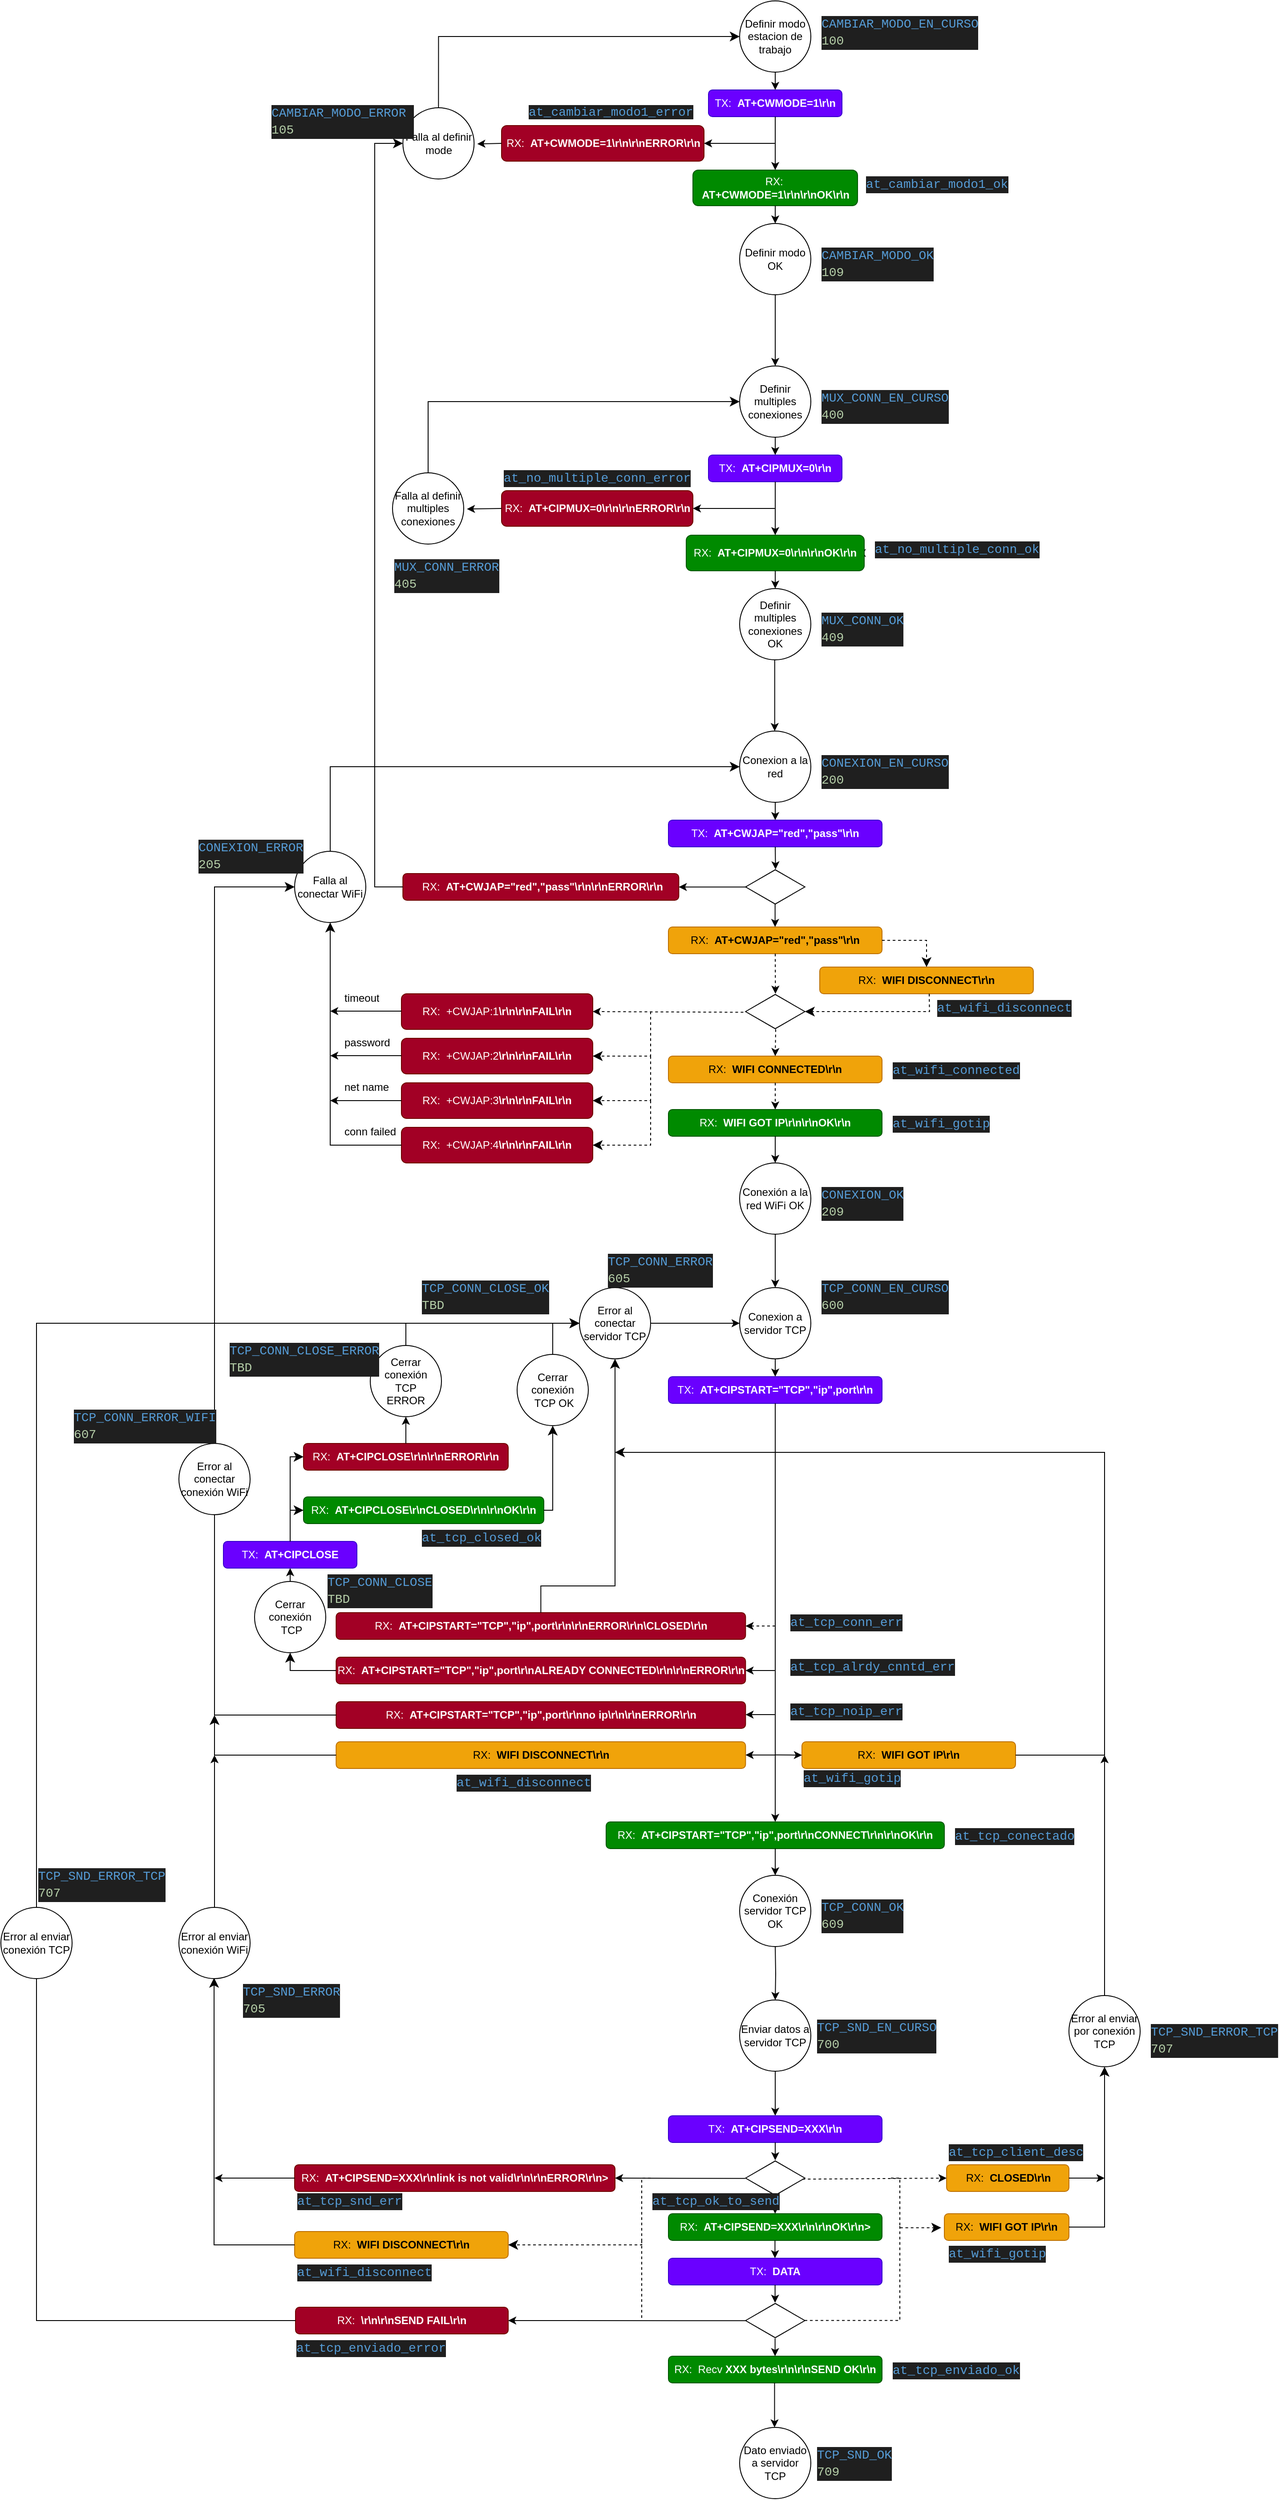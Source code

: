<mxfile version="24.2.5" type="device">
  <diagram name="Page-1" id="80QpB-B04bkWbyGfEv_a">
    <mxGraphModel dx="5736" dy="3344" grid="1" gridSize="10" guides="1" tooltips="1" connect="1" arrows="1" fold="1" page="1" pageScale="1" pageWidth="3300" pageHeight="4681" math="0" shadow="0">
      <root>
        <mxCell id="0" />
        <mxCell id="1" parent="0" />
        <mxCell id="Xc40PflhPrWWfSKv4Lwu-1" value="Definir modo estacion de trabajo" style="ellipse;whiteSpace=wrap;html=1;aspect=fixed;" parent="1" vertex="1">
          <mxGeometry x="1350" y="200" width="80" height="80" as="geometry" />
        </mxCell>
        <mxCell id="Xc40PflhPrWWfSKv4Lwu-2" value="TX:&amp;nbsp; &lt;b&gt;AT+CWMODE=1\r\n&lt;/b&gt;" style="rounded=1;whiteSpace=wrap;html=1;fillColor=#6a00ff;fontColor=#ffffff;strokeColor=#3700CC;" parent="1" vertex="1">
          <mxGeometry x="1315" y="300" width="150" height="30" as="geometry" />
        </mxCell>
        <mxCell id="Xc40PflhPrWWfSKv4Lwu-3" value="" style="endArrow=classic;html=1;rounded=0;exitX=0.5;exitY=1;exitDx=0;exitDy=0;entryX=0.5;entryY=0;entryDx=0;entryDy=0;" parent="1" source="Xc40PflhPrWWfSKv4Lwu-1" target="Xc40PflhPrWWfSKv4Lwu-2" edge="1">
          <mxGeometry width="50" height="50" relative="1" as="geometry">
            <mxPoint x="1510" y="390" as="sourcePoint" />
            <mxPoint x="1560" y="340" as="targetPoint" />
          </mxGeometry>
        </mxCell>
        <mxCell id="Xc40PflhPrWWfSKv4Lwu-4" value="Definir modo OK" style="ellipse;whiteSpace=wrap;html=1;aspect=fixed;" parent="1" vertex="1">
          <mxGeometry x="1350" y="450" width="80" height="80" as="geometry" />
        </mxCell>
        <mxCell id="Xc40PflhPrWWfSKv4Lwu-6" value="RX:&amp;nbsp; &lt;b&gt;AT+CWMODE=1\r\n&lt;/b&gt;&lt;b&gt;\r\nOK&lt;/b&gt;&lt;b&gt;\r\n&lt;/b&gt;" style="rounded=1;whiteSpace=wrap;html=1;fillColor=#008a00;fontColor=#ffffff;strokeColor=#005700;" parent="1" vertex="1">
          <mxGeometry x="1297.5" y="390" width="185" height="40" as="geometry" />
        </mxCell>
        <mxCell id="Xc40PflhPrWWfSKv4Lwu-7" value="" style="endArrow=classic;html=1;rounded=0;entryX=0.5;entryY=0;entryDx=0;entryDy=0;" parent="1" target="Xc40PflhPrWWfSKv4Lwu-4" edge="1">
          <mxGeometry width="50" height="50" relative="1" as="geometry">
            <mxPoint x="1390" y="430" as="sourcePoint" />
            <mxPoint x="1560" y="380" as="targetPoint" />
          </mxGeometry>
        </mxCell>
        <mxCell id="Xc40PflhPrWWfSKv4Lwu-9" value="" style="endArrow=classic;html=1;rounded=0;exitX=0.5;exitY=1;exitDx=0;exitDy=0;entryX=0.5;entryY=0;entryDx=0;entryDy=0;" parent="1" source="Xc40PflhPrWWfSKv4Lwu-2" target="Xc40PflhPrWWfSKv4Lwu-6" edge="1">
          <mxGeometry width="50" height="50" relative="1" as="geometry">
            <mxPoint x="1420" y="370" as="sourcePoint" />
            <mxPoint x="1470" y="320" as="targetPoint" />
          </mxGeometry>
        </mxCell>
        <mxCell id="Xc40PflhPrWWfSKv4Lwu-10" value="RX:&amp;nbsp; &lt;b&gt;AT+CWMODE=1\r\n&lt;/b&gt;&lt;b&gt;\r\nERROR&lt;/b&gt;&lt;b&gt;\r\n&lt;/b&gt;" style="rounded=1;whiteSpace=wrap;html=1;fillColor=#a20025;fontColor=#ffffff;strokeColor=#6F0000;" parent="1" vertex="1">
          <mxGeometry x="1082.5" y="340" width="227.5" height="40" as="geometry" />
        </mxCell>
        <mxCell id="Xc40PflhPrWWfSKv4Lwu-11" value="" style="endArrow=classic;html=1;rounded=0;entryX=1;entryY=0.5;entryDx=0;entryDy=0;" parent="1" target="Xc40PflhPrWWfSKv4Lwu-10" edge="1">
          <mxGeometry width="50" height="50" relative="1" as="geometry">
            <mxPoint x="1390" y="360" as="sourcePoint" />
            <mxPoint x="1340" y="360" as="targetPoint" />
          </mxGeometry>
        </mxCell>
        <mxCell id="Xc40PflhPrWWfSKv4Lwu-12" value="Falla al definir mode" style="ellipse;whiteSpace=wrap;html=1;aspect=fixed;" parent="1" vertex="1">
          <mxGeometry x="971.66" y="320" width="80" height="80" as="geometry" />
        </mxCell>
        <mxCell id="Xc40PflhPrWWfSKv4Lwu-13" value="" style="endArrow=classic;html=1;rounded=0;exitX=0;exitY=0.5;exitDx=0;exitDy=0;entryX=1.045;entryY=0.508;entryDx=0;entryDy=0;entryPerimeter=0;" parent="1" source="Xc40PflhPrWWfSKv4Lwu-10" target="Xc40PflhPrWWfSKv4Lwu-12" edge="1">
          <mxGeometry width="50" height="50" relative="1" as="geometry">
            <mxPoint x="1120" y="410" as="sourcePoint" />
            <mxPoint x="1170" y="360" as="targetPoint" />
          </mxGeometry>
        </mxCell>
        <mxCell id="Xc40PflhPrWWfSKv4Lwu-16" value="" style="edgeStyle=segmentEdgeStyle;endArrow=classic;html=1;curved=0;rounded=0;endSize=8;startSize=8;exitX=0.5;exitY=0;exitDx=0;exitDy=0;entryX=0;entryY=0.5;entryDx=0;entryDy=0;" parent="1" source="Xc40PflhPrWWfSKv4Lwu-12" target="Xc40PflhPrWWfSKv4Lwu-1" edge="1">
          <mxGeometry width="50" height="50" relative="1" as="geometry">
            <mxPoint x="1120" y="330" as="sourcePoint" />
            <mxPoint x="1170" y="280" as="targetPoint" />
            <Array as="points">
              <mxPoint x="1012" y="240" />
            </Array>
          </mxGeometry>
        </mxCell>
        <mxCell id="Xc40PflhPrWWfSKv4Lwu-17" value="Definir multiples conexiones" style="ellipse;whiteSpace=wrap;html=1;aspect=fixed;" parent="1" vertex="1">
          <mxGeometry x="1350" y="610" width="80" height="80" as="geometry" />
        </mxCell>
        <mxCell id="Xc40PflhPrWWfSKv4Lwu-18" value="TX:&amp;nbsp; &lt;b&gt;AT+CIPMUX=0\r\n&lt;/b&gt;" style="rounded=1;whiteSpace=wrap;html=1;fillColor=#6a00ff;fontColor=#ffffff;strokeColor=#3700CC;" parent="1" vertex="1">
          <mxGeometry x="1315" y="710" width="150" height="30" as="geometry" />
        </mxCell>
        <mxCell id="Xc40PflhPrWWfSKv4Lwu-19" value="" style="endArrow=classic;html=1;rounded=0;exitX=0.5;exitY=1;exitDx=0;exitDy=0;entryX=0.5;entryY=0;entryDx=0;entryDy=0;" parent="1" source="Xc40PflhPrWWfSKv4Lwu-17" target="Xc40PflhPrWWfSKv4Lwu-18" edge="1">
          <mxGeometry width="50" height="50" relative="1" as="geometry">
            <mxPoint x="1510" y="800" as="sourcePoint" />
            <mxPoint x="1560" y="750" as="targetPoint" />
          </mxGeometry>
        </mxCell>
        <mxCell id="Xc40PflhPrWWfSKv4Lwu-20" value="Definir multiples conexiones OK" style="ellipse;whiteSpace=wrap;html=1;aspect=fixed;" parent="1" vertex="1">
          <mxGeometry x="1350" y="860" width="80" height="80" as="geometry" />
        </mxCell>
        <mxCell id="P4vxd5wbJ3RB-dHraKUC-9" style="edgeStyle=orthogonalEdgeStyle;rounded=0;orthogonalLoop=1;jettySize=auto;html=1;exitX=1;exitY=0.5;exitDx=0;exitDy=0;" parent="1" source="Xc40PflhPrWWfSKv4Lwu-21" edge="1">
          <mxGeometry relative="1" as="geometry">
            <mxPoint x="1482.742" y="819.71" as="targetPoint" />
          </mxGeometry>
        </mxCell>
        <mxCell id="Xc40PflhPrWWfSKv4Lwu-21" value="RX:&amp;nbsp; &lt;b&gt;AT+&lt;/b&gt;&lt;b&gt;CIPMUX&lt;/b&gt;&lt;b&gt;=0\r\n&lt;/b&gt;&lt;b&gt;\r\nOK&lt;/b&gt;&lt;b&gt;\r\n&lt;/b&gt;" style="rounded=1;whiteSpace=wrap;html=1;fillColor=#008a00;fontColor=#ffffff;strokeColor=#005700;" parent="1" vertex="1">
          <mxGeometry x="1290" y="800" width="200" height="40" as="geometry" />
        </mxCell>
        <mxCell id="Xc40PflhPrWWfSKv4Lwu-22" value="" style="endArrow=classic;html=1;rounded=0;entryX=0.5;entryY=0;entryDx=0;entryDy=0;" parent="1" target="Xc40PflhPrWWfSKv4Lwu-20" edge="1">
          <mxGeometry width="50" height="50" relative="1" as="geometry">
            <mxPoint x="1390" y="840" as="sourcePoint" />
            <mxPoint x="1560" y="790" as="targetPoint" />
          </mxGeometry>
        </mxCell>
        <mxCell id="Xc40PflhPrWWfSKv4Lwu-23" value="" style="endArrow=classic;html=1;rounded=0;exitX=0.5;exitY=1;exitDx=0;exitDy=0;entryX=0.5;entryY=0;entryDx=0;entryDy=0;" parent="1" source="Xc40PflhPrWWfSKv4Lwu-18" target="Xc40PflhPrWWfSKv4Lwu-21" edge="1">
          <mxGeometry width="50" height="50" relative="1" as="geometry">
            <mxPoint x="1420" y="780" as="sourcePoint" />
            <mxPoint x="1470" y="730" as="targetPoint" />
          </mxGeometry>
        </mxCell>
        <mxCell id="Xc40PflhPrWWfSKv4Lwu-24" value="RX:&amp;nbsp; &lt;b&gt;AT+&lt;/b&gt;&lt;b&gt;CIPMUX&lt;/b&gt;&lt;b&gt;=0\r\n&lt;/b&gt;&lt;b&gt;\r\nERROR&lt;/b&gt;&lt;b&gt;\r\n&lt;/b&gt;" style="rounded=1;whiteSpace=wrap;html=1;fillColor=#a20025;fontColor=#ffffff;strokeColor=#6F0000;" parent="1" vertex="1">
          <mxGeometry x="1082.5" y="750" width="215" height="40" as="geometry" />
        </mxCell>
        <mxCell id="Xc40PflhPrWWfSKv4Lwu-25" value="" style="endArrow=classic;html=1;rounded=0;entryX=1;entryY=0.5;entryDx=0;entryDy=0;" parent="1" target="Xc40PflhPrWWfSKv4Lwu-24" edge="1">
          <mxGeometry width="50" height="50" relative="1" as="geometry">
            <mxPoint x="1390" y="770" as="sourcePoint" />
            <mxPoint x="1340" y="770" as="targetPoint" />
          </mxGeometry>
        </mxCell>
        <mxCell id="Xc40PflhPrWWfSKv4Lwu-26" value="Falla al definir multiples conexiones" style="ellipse;whiteSpace=wrap;html=1;aspect=fixed;" parent="1" vertex="1">
          <mxGeometry x="960" y="730" width="80" height="80" as="geometry" />
        </mxCell>
        <mxCell id="Xc40PflhPrWWfSKv4Lwu-27" value="" style="endArrow=classic;html=1;rounded=0;exitX=0;exitY=0.5;exitDx=0;exitDy=0;entryX=1.045;entryY=0.508;entryDx=0;entryDy=0;entryPerimeter=0;" parent="1" source="Xc40PflhPrWWfSKv4Lwu-24" target="Xc40PflhPrWWfSKv4Lwu-26" edge="1">
          <mxGeometry width="50" height="50" relative="1" as="geometry">
            <mxPoint x="1120" y="820" as="sourcePoint" />
            <mxPoint x="1170" y="770" as="targetPoint" />
          </mxGeometry>
        </mxCell>
        <mxCell id="Xc40PflhPrWWfSKv4Lwu-28" value="" style="edgeStyle=segmentEdgeStyle;endArrow=classic;html=1;curved=0;rounded=0;endSize=8;startSize=8;exitX=0.5;exitY=0;exitDx=0;exitDy=0;entryX=0;entryY=0.5;entryDx=0;entryDy=0;" parent="1" source="Xc40PflhPrWWfSKv4Lwu-26" target="Xc40PflhPrWWfSKv4Lwu-17" edge="1">
          <mxGeometry width="50" height="50" relative="1" as="geometry">
            <mxPoint x="1120" y="740" as="sourcePoint" />
            <mxPoint x="1170" y="690" as="targetPoint" />
            <Array as="points">
              <mxPoint x="1000" y="650" />
            </Array>
          </mxGeometry>
        </mxCell>
        <mxCell id="Xc40PflhPrWWfSKv4Lwu-29" value="Conexion a la red" style="ellipse;whiteSpace=wrap;html=1;aspect=fixed;" parent="1" vertex="1">
          <mxGeometry x="1350" y="1020" width="80" height="80" as="geometry" />
        </mxCell>
        <mxCell id="Xc40PflhPrWWfSKv4Lwu-30" value="TX:&amp;nbsp; &lt;b&gt;AT+CWJAP=&quot;red&quot;,&quot;pass&quot;\r\n&lt;/b&gt;" style="rounded=1;whiteSpace=wrap;html=1;fillColor=#6a00ff;fontColor=#ffffff;strokeColor=#3700CC;" parent="1" vertex="1">
          <mxGeometry x="1270" y="1120" width="240" height="30" as="geometry" />
        </mxCell>
        <mxCell id="Xc40PflhPrWWfSKv4Lwu-31" value="" style="endArrow=classic;html=1;rounded=0;exitX=0.5;exitY=1;exitDx=0;exitDy=0;entryX=0.5;entryY=0;entryDx=0;entryDy=0;" parent="1" source="Xc40PflhPrWWfSKv4Lwu-29" target="Xc40PflhPrWWfSKv4Lwu-30" edge="1">
          <mxGeometry width="50" height="50" relative="1" as="geometry">
            <mxPoint x="1510" y="1210" as="sourcePoint" />
            <mxPoint x="1560" y="1160" as="targetPoint" />
          </mxGeometry>
        </mxCell>
        <mxCell id="P4vxd5wbJ3RB-dHraKUC-3" style="edgeStyle=orthogonalEdgeStyle;rounded=0;orthogonalLoop=1;jettySize=auto;html=1;exitX=0.5;exitY=1;exitDx=0;exitDy=0;" parent="1" source="Xc40PflhPrWWfSKv4Lwu-32" target="Xc40PflhPrWWfSKv4Lwu-74" edge="1">
          <mxGeometry relative="1" as="geometry" />
        </mxCell>
        <mxCell id="Xc40PflhPrWWfSKv4Lwu-32" value="Conexión a la red WiFi OK" style="ellipse;whiteSpace=wrap;html=1;aspect=fixed;" parent="1" vertex="1">
          <mxGeometry x="1350" y="1505" width="80" height="80" as="geometry" />
        </mxCell>
        <mxCell id="Xc40PflhPrWWfSKv4Lwu-35" value="" style="endArrow=classic;html=1;rounded=0;exitX=0.5;exitY=1;exitDx=0;exitDy=0;entryX=0.505;entryY=0.008;entryDx=0;entryDy=0;entryPerimeter=0;" parent="1" source="Xc40PflhPrWWfSKv4Lwu-30" target="P4vxd5wbJ3RB-dHraKUC-7" edge="1">
          <mxGeometry width="50" height="50" relative="1" as="geometry">
            <mxPoint x="1420" y="1190" as="sourcePoint" />
            <mxPoint x="1390" y="1180" as="targetPoint" />
          </mxGeometry>
        </mxCell>
        <mxCell id="Xc40PflhPrWWfSKv4Lwu-36" value="RX:&amp;nbsp; +CWJAP:1&lt;b&gt;\r\n&lt;/b&gt;&lt;b&gt;\r\nFAIL&lt;/b&gt;&lt;b&gt;\r\n&lt;/b&gt;" style="rounded=1;whiteSpace=wrap;html=1;fillColor=#a20025;fontColor=#ffffff;strokeColor=#6F0000;" parent="1" vertex="1">
          <mxGeometry x="970" y="1315" width="215" height="40" as="geometry" />
        </mxCell>
        <mxCell id="Xc40PflhPrWWfSKv4Lwu-38" value="Falla al conectar WiFi" style="ellipse;whiteSpace=wrap;html=1;aspect=fixed;" parent="1" vertex="1">
          <mxGeometry x="850" y="1155" width="80" height="80" as="geometry" />
        </mxCell>
        <mxCell id="Xc40PflhPrWWfSKv4Lwu-40" value="" style="edgeStyle=segmentEdgeStyle;endArrow=classic;html=1;curved=0;rounded=0;endSize=8;startSize=8;exitX=0.5;exitY=0;exitDx=0;exitDy=0;entryX=0;entryY=0.5;entryDx=0;entryDy=0;" parent="1" source="Xc40PflhPrWWfSKv4Lwu-38" target="Xc40PflhPrWWfSKv4Lwu-29" edge="1">
          <mxGeometry width="50" height="50" relative="1" as="geometry">
            <mxPoint x="1120" y="1150" as="sourcePoint" />
            <mxPoint x="1170" y="1100" as="targetPoint" />
            <Array as="points">
              <mxPoint x="890" y="1060" />
            </Array>
          </mxGeometry>
        </mxCell>
        <mxCell id="Xc40PflhPrWWfSKv4Lwu-41" value="RX:&amp;nbsp; &lt;b&gt;AT+CWJAP=&quot;red&quot;,&quot;pass&quot;\r\n&lt;/b&gt;" style="rounded=1;whiteSpace=wrap;html=1;fillColor=#f0a30a;fontColor=#000000;strokeColor=#BD7000;" parent="1" vertex="1">
          <mxGeometry x="1269.99" y="1240" width="240" height="30" as="geometry" />
        </mxCell>
        <mxCell id="Xc40PflhPrWWfSKv4Lwu-42" value="" style="endArrow=classic;html=1;rounded=0;dashed=1;exitX=0.5;exitY=1;exitDx=0;exitDy=0;" parent="1" source="Xc40PflhPrWWfSKv4Lwu-41" edge="1">
          <mxGeometry width="50" height="50" relative="1" as="geometry">
            <mxPoint x="1390" y="1275" as="sourcePoint" />
            <mxPoint x="1390.23" y="1315" as="targetPoint" />
          </mxGeometry>
        </mxCell>
        <mxCell id="Xc40PflhPrWWfSKv4Lwu-43" value="RX:&amp;nbsp; &lt;b&gt;WIFI DISCONNECT\r\n&lt;/b&gt;" style="rounded=1;whiteSpace=wrap;html=1;fillColor=#f0a30a;fontColor=#000000;strokeColor=#BD7000;" parent="1" vertex="1">
          <mxGeometry x="1440" y="1285" width="240" height="30" as="geometry" />
        </mxCell>
        <mxCell id="Xc40PflhPrWWfSKv4Lwu-44" value="" style="html=1;whiteSpace=wrap;aspect=fixed;shape=isoRectangle;" parent="1" vertex="1">
          <mxGeometry x="1356.66" y="1315" width="66.67" height="40" as="geometry" />
        </mxCell>
        <mxCell id="Xc40PflhPrWWfSKv4Lwu-45" value="" style="edgeStyle=segmentEdgeStyle;endArrow=classic;html=1;curved=0;rounded=0;endSize=8;startSize=8;exitX=1;exitY=0.5;exitDx=0;exitDy=0;dashed=1;" parent="1" source="Xc40PflhPrWWfSKv4Lwu-41" target="Xc40PflhPrWWfSKv4Lwu-43" edge="1">
          <mxGeometry width="50" height="50" relative="1" as="geometry">
            <mxPoint x="1380" y="1335" as="sourcePoint" />
            <mxPoint x="1430" y="1285" as="targetPoint" />
          </mxGeometry>
        </mxCell>
        <mxCell id="Xc40PflhPrWWfSKv4Lwu-47" value="" style="edgeStyle=elbowEdgeStyle;elbow=horizontal;endArrow=classic;html=1;curved=0;rounded=0;endSize=8;startSize=8;dashed=1;" parent="1" edge="1">
          <mxGeometry width="50" height="50" relative="1" as="geometry">
            <mxPoint x="1563" y="1315" as="sourcePoint" />
            <mxPoint x="1423.33" y="1335" as="targetPoint" />
            <Array as="points">
              <mxPoint x="1563.33" y="1315" />
            </Array>
          </mxGeometry>
        </mxCell>
        <mxCell id="Xc40PflhPrWWfSKv4Lwu-48" value="RX:&amp;nbsp; &lt;b&gt;WIFI CONNECTED\r\n&lt;/b&gt;" style="rounded=1;whiteSpace=wrap;html=1;fillColor=#f0a30a;fontColor=#000000;strokeColor=#BD7000;" parent="1" vertex="1">
          <mxGeometry x="1270" y="1385" width="240" height="30" as="geometry" />
        </mxCell>
        <mxCell id="Xc40PflhPrWWfSKv4Lwu-49" value="RX:&amp;nbsp; &lt;b&gt;WIFI GOT IP&lt;/b&gt;&lt;b&gt;\r\n&lt;/b&gt;&lt;b&gt;\r\nOK&lt;/b&gt;&lt;b&gt;\r\n&lt;/b&gt;" style="rounded=1;whiteSpace=wrap;html=1;fillColor=#008a00;fontColor=#ffffff;strokeColor=#005700;" parent="1" vertex="1">
          <mxGeometry x="1270" y="1445" width="240" height="30" as="geometry" />
        </mxCell>
        <mxCell id="Xc40PflhPrWWfSKv4Lwu-50" value="" style="endArrow=classic;html=1;rounded=0;exitX=0.508;exitY=0.998;exitDx=0;exitDy=0;exitPerimeter=0;entryX=0.5;entryY=0;entryDx=0;entryDy=0;dashed=1;" parent="1" source="Xc40PflhPrWWfSKv4Lwu-44" target="Xc40PflhPrWWfSKv4Lwu-48" edge="1">
          <mxGeometry width="50" height="50" relative="1" as="geometry">
            <mxPoint x="1400" y="1355" as="sourcePoint" />
            <mxPoint x="1430" y="1315" as="targetPoint" />
          </mxGeometry>
        </mxCell>
        <mxCell id="Xc40PflhPrWWfSKv4Lwu-53" value="" style="endArrow=classic;html=1;rounded=0;exitX=0.5;exitY=1;exitDx=0;exitDy=0;entryX=0.5;entryY=0;entryDx=0;entryDy=0;dashed=1;" parent="1" source="Xc40PflhPrWWfSKv4Lwu-48" target="Xc40PflhPrWWfSKv4Lwu-49" edge="1">
          <mxGeometry width="50" height="50" relative="1" as="geometry">
            <mxPoint x="1380" y="1365" as="sourcePoint" />
            <mxPoint x="1430" y="1315" as="targetPoint" />
          </mxGeometry>
        </mxCell>
        <mxCell id="Xc40PflhPrWWfSKv4Lwu-54" value="RX:&amp;nbsp; +CWJAP:2&lt;b&gt;\r\n&lt;/b&gt;&lt;b&gt;\r\nFAIL&lt;/b&gt;&lt;b&gt;\r\n&lt;/b&gt;" style="rounded=1;whiteSpace=wrap;html=1;fillColor=#a20025;fontColor=#ffffff;strokeColor=#6F0000;" parent="1" vertex="1">
          <mxGeometry x="970" y="1365" width="215" height="40" as="geometry" />
        </mxCell>
        <mxCell id="Xc40PflhPrWWfSKv4Lwu-56" value="RX:&amp;nbsp; +CWJAP:3&lt;b&gt;\r\n&lt;/b&gt;&lt;b&gt;\r\nFAIL&lt;/b&gt;&lt;b&gt;\r\n&lt;/b&gt;" style="rounded=1;whiteSpace=wrap;html=1;fillColor=#a20025;fontColor=#ffffff;strokeColor=#6F0000;" parent="1" vertex="1">
          <mxGeometry x="970" y="1415" width="215" height="40" as="geometry" />
        </mxCell>
        <mxCell id="Xc40PflhPrWWfSKv4Lwu-58" value="RX:&amp;nbsp; +CWJAP:4&lt;b&gt;\r\n&lt;/b&gt;&lt;b&gt;\r\nFAIL&lt;/b&gt;&lt;b&gt;\r\n&lt;/b&gt;" style="rounded=1;whiteSpace=wrap;html=1;fillColor=#a20025;fontColor=#ffffff;strokeColor=#6F0000;" parent="1" vertex="1">
          <mxGeometry x="970" y="1465" width="215" height="40" as="geometry" />
        </mxCell>
        <mxCell id="Xc40PflhPrWWfSKv4Lwu-60" value="" style="endArrow=classic;html=1;rounded=0;exitX=-0.037;exitY=0.52;exitDx=0;exitDy=0;exitPerimeter=0;entryX=1;entryY=0.5;entryDx=0;entryDy=0;dashed=1;" parent="1" source="Xc40PflhPrWWfSKv4Lwu-44" target="Xc40PflhPrWWfSKv4Lwu-36" edge="1">
          <mxGeometry width="50" height="50" relative="1" as="geometry">
            <mxPoint x="1380" y="1365" as="sourcePoint" />
            <mxPoint x="1430" y="1315" as="targetPoint" />
          </mxGeometry>
        </mxCell>
        <mxCell id="Xc40PflhPrWWfSKv4Lwu-61" value="" style="endArrow=classic;html=1;rounded=0;exitX=0.5;exitY=1;exitDx=0;exitDy=0;entryX=0.5;entryY=0;entryDx=0;entryDy=0;" parent="1" source="Xc40PflhPrWWfSKv4Lwu-49" target="Xc40PflhPrWWfSKv4Lwu-32" edge="1">
          <mxGeometry width="50" height="50" relative="1" as="geometry">
            <mxPoint x="1380" y="1365" as="sourcePoint" />
            <mxPoint x="1430" y="1315" as="targetPoint" />
          </mxGeometry>
        </mxCell>
        <mxCell id="Xc40PflhPrWWfSKv4Lwu-62" value="" style="edgeStyle=segmentEdgeStyle;endArrow=classic;html=1;curved=0;rounded=0;endSize=8;startSize=8;entryX=1;entryY=0.5;entryDx=0;entryDy=0;dashed=1;" parent="1" target="Xc40PflhPrWWfSKv4Lwu-54" edge="1">
          <mxGeometry width="50" height="50" relative="1" as="geometry">
            <mxPoint x="1250" y="1335" as="sourcePoint" />
            <mxPoint x="1430" y="1315" as="targetPoint" />
            <Array as="points">
              <mxPoint x="1250" y="1385" />
            </Array>
          </mxGeometry>
        </mxCell>
        <mxCell id="Xc40PflhPrWWfSKv4Lwu-63" value="" style="edgeStyle=segmentEdgeStyle;endArrow=classic;html=1;curved=0;rounded=0;endSize=8;startSize=8;entryX=1;entryY=0.5;entryDx=0;entryDy=0;dashed=1;" parent="1" edge="1">
          <mxGeometry width="50" height="50" relative="1" as="geometry">
            <mxPoint x="1250" y="1385" as="sourcePoint" />
            <mxPoint x="1185" y="1435" as="targetPoint" />
            <Array as="points">
              <mxPoint x="1250" y="1435" />
            </Array>
          </mxGeometry>
        </mxCell>
        <mxCell id="Xc40PflhPrWWfSKv4Lwu-64" value="" style="edgeStyle=segmentEdgeStyle;endArrow=classic;html=1;curved=0;rounded=0;endSize=8;startSize=8;entryX=1;entryY=0.5;entryDx=0;entryDy=0;dashed=1;" parent="1" edge="1">
          <mxGeometry width="50" height="50" relative="1" as="geometry">
            <mxPoint x="1250" y="1435" as="sourcePoint" />
            <mxPoint x="1185" y="1485" as="targetPoint" />
            <Array as="points">
              <mxPoint x="1250" y="1485" />
            </Array>
          </mxGeometry>
        </mxCell>
        <mxCell id="Xc40PflhPrWWfSKv4Lwu-66" value="" style="edgeStyle=segmentEdgeStyle;endArrow=classic;html=1;curved=0;rounded=0;endSize=8;startSize=8;exitX=0;exitY=0.5;exitDx=0;exitDy=0;entryX=0.5;entryY=1;entryDx=0;entryDy=0;" parent="1" source="Xc40PflhPrWWfSKv4Lwu-58" target="Xc40PflhPrWWfSKv4Lwu-38" edge="1">
          <mxGeometry width="50" height="50" relative="1" as="geometry">
            <mxPoint x="840" y="1485" as="sourcePoint" />
            <mxPoint x="890" y="1275" as="targetPoint" />
          </mxGeometry>
        </mxCell>
        <mxCell id="Xc40PflhPrWWfSKv4Lwu-67" value="" style="endArrow=classic;html=1;rounded=0;exitX=0;exitY=0.5;exitDx=0;exitDy=0;" parent="1" source="Xc40PflhPrWWfSKv4Lwu-56" edge="1">
          <mxGeometry width="50" height="50" relative="1" as="geometry">
            <mxPoint x="1380" y="1455" as="sourcePoint" />
            <mxPoint x="890" y="1435" as="targetPoint" />
          </mxGeometry>
        </mxCell>
        <mxCell id="Xc40PflhPrWWfSKv4Lwu-68" value="" style="endArrow=classic;html=1;rounded=0;exitX=0;exitY=0.5;exitDx=0;exitDy=0;" parent="1" edge="1">
          <mxGeometry width="50" height="50" relative="1" as="geometry">
            <mxPoint x="970" y="1384.55" as="sourcePoint" />
            <mxPoint x="890" y="1384.55" as="targetPoint" />
          </mxGeometry>
        </mxCell>
        <mxCell id="Xc40PflhPrWWfSKv4Lwu-69" value="" style="endArrow=classic;html=1;rounded=0;exitX=0;exitY=0.5;exitDx=0;exitDy=0;" parent="1" edge="1">
          <mxGeometry width="50" height="50" relative="1" as="geometry">
            <mxPoint x="970" y="1334.55" as="sourcePoint" />
            <mxPoint x="890" y="1334.55" as="targetPoint" />
          </mxGeometry>
        </mxCell>
        <mxCell id="Xc40PflhPrWWfSKv4Lwu-70" value="timeout" style="text;strokeColor=none;fillColor=none;align=left;verticalAlign=middle;spacingLeft=4;spacingRight=4;overflow=hidden;points=[[0,0.5],[1,0.5]];portConstraint=eastwest;rotatable=0;whiteSpace=wrap;html=1;" parent="1" vertex="1">
          <mxGeometry x="900" y="1305" width="80" height="30" as="geometry" />
        </mxCell>
        <mxCell id="Xc40PflhPrWWfSKv4Lwu-71" value="password" style="text;strokeColor=none;fillColor=none;align=left;verticalAlign=middle;spacingLeft=4;spacingRight=4;overflow=hidden;points=[[0,0.5],[1,0.5]];portConstraint=eastwest;rotatable=0;whiteSpace=wrap;html=1;" parent="1" vertex="1">
          <mxGeometry x="900" y="1355" width="80" height="30" as="geometry" />
        </mxCell>
        <mxCell id="Xc40PflhPrWWfSKv4Lwu-72" value="net name" style="text;strokeColor=none;fillColor=none;align=left;verticalAlign=middle;spacingLeft=4;spacingRight=4;overflow=hidden;points=[[0,0.5],[1,0.5]];portConstraint=eastwest;rotatable=0;whiteSpace=wrap;html=1;" parent="1" vertex="1">
          <mxGeometry x="900" y="1405" width="80" height="30" as="geometry" />
        </mxCell>
        <mxCell id="Xc40PflhPrWWfSKv4Lwu-73" value="conn failed" style="text;strokeColor=none;fillColor=none;align=left;verticalAlign=middle;spacingLeft=4;spacingRight=4;overflow=hidden;points=[[0,0.5],[1,0.5]];portConstraint=eastwest;rotatable=0;whiteSpace=wrap;html=1;" parent="1" vertex="1">
          <mxGeometry x="900" y="1455" width="80" height="30" as="geometry" />
        </mxCell>
        <mxCell id="Xc40PflhPrWWfSKv4Lwu-74" value="Conexion a servidor TCP" style="ellipse;whiteSpace=wrap;html=1;aspect=fixed;" parent="1" vertex="1">
          <mxGeometry x="1350" y="1645" width="80" height="80" as="geometry" />
        </mxCell>
        <mxCell id="Xc40PflhPrWWfSKv4Lwu-75" value="TX:&amp;nbsp; &lt;b&gt;AT+CIPSTART=&quot;TCP&quot;,&quot;ip&quot;,port\r\n&lt;/b&gt;" style="rounded=1;whiteSpace=wrap;html=1;fillColor=#6a00ff;fontColor=#ffffff;strokeColor=#3700CC;" parent="1" vertex="1">
          <mxGeometry x="1270" y="1745" width="240" height="30" as="geometry" />
        </mxCell>
        <mxCell id="Xc40PflhPrWWfSKv4Lwu-76" value="" style="endArrow=classic;html=1;rounded=0;exitX=0.5;exitY=1;exitDx=0;exitDy=0;entryX=0.5;entryY=0;entryDx=0;entryDy=0;" parent="1" source="Xc40PflhPrWWfSKv4Lwu-74" target="Xc40PflhPrWWfSKv4Lwu-75" edge="1">
          <mxGeometry width="50" height="50" relative="1" as="geometry">
            <mxPoint x="1510" y="1835" as="sourcePoint" />
            <mxPoint x="1560" y="1785" as="targetPoint" />
          </mxGeometry>
        </mxCell>
        <mxCell id="Xc40PflhPrWWfSKv4Lwu-77" value="Conexión servidor TCP OK" style="ellipse;whiteSpace=wrap;html=1;aspect=fixed;" parent="1" vertex="1">
          <mxGeometry x="1350" y="2305" width="80" height="80" as="geometry" />
        </mxCell>
        <mxCell id="Xc40PflhPrWWfSKv4Lwu-78" value="" style="endArrow=classic;html=1;rounded=0;exitX=0.5;exitY=1;exitDx=0;exitDy=0;entryX=0.5;entryY=0;entryDx=0;entryDy=0;" parent="1" source="Xc40PflhPrWWfSKv4Lwu-75" target="Xc40PflhPrWWfSKv4Lwu-82" edge="1">
          <mxGeometry width="50" height="50" relative="1" as="geometry">
            <mxPoint x="1420" y="1815" as="sourcePoint" />
            <mxPoint x="1390" y="1805" as="targetPoint" />
          </mxGeometry>
        </mxCell>
        <mxCell id="Xc40PflhPrWWfSKv4Lwu-82" value="RX:&amp;nbsp;&amp;nbsp;&lt;b&gt;AT+CIPSTART=&quot;TCP&quot;,&quot;ip&quot;,port&lt;/b&gt;&lt;b&gt;\r\nCONNECT&lt;/b&gt;&lt;b&gt;\r\n&lt;/b&gt;&lt;b&gt;\r\nOK&lt;/b&gt;&lt;b&gt;\r\n&lt;/b&gt;" style="rounded=1;whiteSpace=wrap;html=1;fillColor=#008a00;fontColor=#ffffff;strokeColor=#005700;" parent="1" vertex="1">
          <mxGeometry x="1200" y="2245" width="380" height="30" as="geometry" />
        </mxCell>
        <mxCell id="Xc40PflhPrWWfSKv4Lwu-96" value="" style="endArrow=classic;html=1;rounded=0;exitX=0.5;exitY=1;exitDx=0;exitDy=0;entryX=0.5;entryY=0;entryDx=0;entryDy=0;" parent="1" target="Xc40PflhPrWWfSKv4Lwu-77" edge="1">
          <mxGeometry width="50" height="50" relative="1" as="geometry">
            <mxPoint x="1390" y="2275" as="sourcePoint" />
            <mxPoint x="1430" y="2115" as="targetPoint" />
          </mxGeometry>
        </mxCell>
        <mxCell id="Xc40PflhPrWWfSKv4Lwu-108" value="RX:&amp;nbsp;&amp;nbsp;&lt;b&gt;AT+CIPSTART=&quot;TCP&quot;,&quot;ip&quot;,port&lt;/b&gt;&lt;b&gt;\r\nALREADY CONNECTED&lt;/b&gt;&lt;b&gt;\r\n&lt;/b&gt;&lt;b&gt;\r\nERROR&lt;/b&gt;&lt;b&gt;\r\n&lt;/b&gt;" style="rounded=1;whiteSpace=wrap;html=1;fillColor=#a20025;fontColor=#ffffff;strokeColor=#6F0000;" parent="1" vertex="1">
          <mxGeometry x="896.66" y="2060" width="460" height="30" as="geometry" />
        </mxCell>
        <mxCell id="Xc40PflhPrWWfSKv4Lwu-109" value="RX:&amp;nbsp;&amp;nbsp;&lt;b&gt;AT+CIPSTART=&quot;TCP&quot;,&quot;ip&quot;,port&lt;/b&gt;&lt;b&gt;\r\nno ip&lt;/b&gt;&lt;b&gt;\r\n&lt;/b&gt;&lt;b&gt;\r\nERROR&lt;/b&gt;&lt;b&gt;\r\n&lt;/b&gt;" style="rounded=1;whiteSpace=wrap;html=1;fillColor=#a20025;fontColor=#ffffff;strokeColor=#6F0000;" parent="1" vertex="1">
          <mxGeometry x="896.66" y="2110" width="460" height="30" as="geometry" />
        </mxCell>
        <mxCell id="Xc40PflhPrWWfSKv4Lwu-110" value="RX:&amp;nbsp;&amp;nbsp;&lt;b&gt;AT+CIPSTART=&quot;TCP&quot;,&quot;ip&quot;,port&lt;/b&gt;&lt;b&gt;\r\n&lt;/b&gt;&lt;b&gt;\r\n&lt;/b&gt;&lt;b&gt;ERROR&lt;/b&gt;&lt;b&gt;\r\n&lt;/b&gt;&lt;b&gt;\CLOSED&lt;/b&gt;&lt;b&gt;\r\n&lt;/b&gt;" style="rounded=1;whiteSpace=wrap;html=1;fillColor=#a20025;fontColor=#ffffff;strokeColor=#6F0000;" parent="1" vertex="1">
          <mxGeometry x="896.66" y="2010" width="460" height="30" as="geometry" />
        </mxCell>
        <mxCell id="Xc40PflhPrWWfSKv4Lwu-111" value="" style="endArrow=classic;html=1;rounded=0;entryX=1;entryY=0.5;entryDx=0;entryDy=0;dashed=1;" parent="1" target="Xc40PflhPrWWfSKv4Lwu-110" edge="1">
          <mxGeometry width="50" height="50" relative="1" as="geometry">
            <mxPoint x="1390" y="2025" as="sourcePoint" />
            <mxPoint x="1420" y="2050" as="targetPoint" />
          </mxGeometry>
        </mxCell>
        <mxCell id="Xc40PflhPrWWfSKv4Lwu-112" value="" style="endArrow=classic;html=1;rounded=0;entryX=1;entryY=0.5;entryDx=0;entryDy=0;" parent="1" target="Xc40PflhPrWWfSKv4Lwu-108" edge="1">
          <mxGeometry width="50" height="50" relative="1" as="geometry">
            <mxPoint x="1390" y="2075" as="sourcePoint" />
            <mxPoint x="1420" y="2050" as="targetPoint" />
          </mxGeometry>
        </mxCell>
        <mxCell id="Xc40PflhPrWWfSKv4Lwu-113" value="" style="endArrow=classic;html=1;rounded=0;entryX=1;entryY=0.5;entryDx=0;entryDy=0;" parent="1" edge="1">
          <mxGeometry width="50" height="50" relative="1" as="geometry">
            <mxPoint x="1389.66" y="2124.55" as="sourcePoint" />
            <mxPoint x="1356.66" y="2124.55" as="targetPoint" />
          </mxGeometry>
        </mxCell>
        <mxCell id="Xc40PflhPrWWfSKv4Lwu-115" value="" style="edgeStyle=elbowEdgeStyle;elbow=horizontal;endArrow=classic;html=1;curved=0;rounded=0;endSize=8;startSize=8;exitX=0;exitY=0.5;exitDx=0;exitDy=0;entryX=0;entryY=0.5;entryDx=0;entryDy=0;" parent="1" source="Xc40PflhPrWWfSKv4Lwu-109" edge="1" target="Xc40PflhPrWWfSKv4Lwu-38">
          <mxGeometry width="50" height="50" relative="1" as="geometry">
            <mxPoint x="1200" y="1760" as="sourcePoint" />
            <mxPoint x="890" y="1060" as="targetPoint" />
            <Array as="points">
              <mxPoint x="760" y="1790" />
            </Array>
          </mxGeometry>
        </mxCell>
        <mxCell id="Xc40PflhPrWWfSKv4Lwu-116" value="TX:&amp;nbsp; &lt;b&gt;AT+CIPCLOSE&lt;/b&gt;" style="rounded=1;whiteSpace=wrap;html=1;fillColor=#6a00ff;fontColor=#ffffff;strokeColor=#3700CC;" parent="1" vertex="1">
          <mxGeometry x="770" y="1930" width="150" height="30" as="geometry" />
        </mxCell>
        <mxCell id="Xc40PflhPrWWfSKv4Lwu-117" value="RX:&amp;nbsp; &lt;b&gt;AT+CIPCLOSE&lt;/b&gt;&lt;b&gt;\r\n&lt;/b&gt;&lt;b&gt;\r\nERROR&lt;/b&gt;&lt;b&gt;\r\n&lt;/b&gt;" style="rounded=1;whiteSpace=wrap;html=1;fillColor=#a20025;fontColor=#ffffff;strokeColor=#6F0000;" parent="1" vertex="1">
          <mxGeometry x="860" y="1820" width="230" height="30" as="geometry" />
        </mxCell>
        <mxCell id="Xc40PflhPrWWfSKv4Lwu-118" value="RX:&amp;nbsp; &lt;b&gt;AT+CIPCLOSE&lt;/b&gt;&lt;b&gt;\r\nCLOSED&lt;/b&gt;&lt;b&gt;\r\n\r\nOK&lt;/b&gt;&lt;b&gt;\r\n&lt;/b&gt;" style="rounded=1;whiteSpace=wrap;html=1;fillColor=#008a00;fontColor=#ffffff;strokeColor=#005700;" parent="1" vertex="1">
          <mxGeometry x="860" y="1880" width="270" height="30" as="geometry" />
        </mxCell>
        <mxCell id="Xc40PflhPrWWfSKv4Lwu-119" value="" style="edgeStyle=segmentEdgeStyle;endArrow=classic;html=1;curved=0;rounded=0;endSize=8;startSize=8;exitX=0;exitY=0.5;exitDx=0;exitDy=0;entryX=0.5;entryY=1;entryDx=0;entryDy=0;" parent="1" source="Xc40PflhPrWWfSKv4Lwu-108" target="Dkgv8G41BgkJthRIWQAd-58" edge="1">
          <mxGeometry width="50" height="50" relative="1" as="geometry">
            <mxPoint x="1160" y="1765" as="sourcePoint" />
            <mxPoint x="1210" y="1715" as="targetPoint" />
          </mxGeometry>
        </mxCell>
        <mxCell id="P4vxd5wbJ3RB-dHraKUC-1" value="" style="endArrow=classic;html=1;rounded=0;exitX=0.5;exitY=1;exitDx=0;exitDy=0;entryX=0.5;entryY=0;entryDx=0;entryDy=0;" parent="1" source="Xc40PflhPrWWfSKv4Lwu-4" target="Xc40PflhPrWWfSKv4Lwu-17" edge="1">
          <mxGeometry width="50" height="50" relative="1" as="geometry">
            <mxPoint x="1270" y="610" as="sourcePoint" />
            <mxPoint x="1320" y="560" as="targetPoint" />
          </mxGeometry>
        </mxCell>
        <mxCell id="P4vxd5wbJ3RB-dHraKUC-2" value="" style="endArrow=classic;html=1;rounded=0;exitX=0.5;exitY=1;exitDx=0;exitDy=0;entryX=0.5;entryY=0;entryDx=0;entryDy=0;" parent="1" edge="1">
          <mxGeometry width="50" height="50" relative="1" as="geometry">
            <mxPoint x="1389.41" y="940" as="sourcePoint" />
            <mxPoint x="1389.41" y="1020" as="targetPoint" />
          </mxGeometry>
        </mxCell>
        <mxCell id="P4vxd5wbJ3RB-dHraKUC-4" value="&amp;nbsp;RX:&amp;nbsp;&amp;nbsp;&lt;b&gt;AT+CWJAP=&quot;red&quot;,&quot;pass&quot;\r\n&lt;/b&gt;&lt;b&gt;\r\nERROR&lt;/b&gt;&lt;b&gt;\r\n&lt;/b&gt;" style="rounded=1;whiteSpace=wrap;html=1;fillColor=#a20025;fontColor=#ffffff;strokeColor=#6F0000;" parent="1" vertex="1">
          <mxGeometry x="971.66" y="1180" width="310" height="30" as="geometry" />
        </mxCell>
        <mxCell id="P4vxd5wbJ3RB-dHraKUC-5" value="" style="endArrow=classic;html=1;rounded=0;exitX=0.5;exitY=1;exitDx=0;exitDy=0;" parent="1" edge="1">
          <mxGeometry width="50" height="50" relative="1" as="geometry">
            <mxPoint x="1389.84" y="1210" as="sourcePoint" />
            <mxPoint x="1389.84" y="1240" as="targetPoint" />
          </mxGeometry>
        </mxCell>
        <mxCell id="P4vxd5wbJ3RB-dHraKUC-7" value="" style="html=1;whiteSpace=wrap;aspect=fixed;shape=isoRectangle;" parent="1" vertex="1">
          <mxGeometry x="1356.67" y="1175" width="66.67" height="40" as="geometry" />
        </mxCell>
        <mxCell id="P4vxd5wbJ3RB-dHraKUC-8" value="" style="endArrow=classic;html=1;rounded=0;exitX=0.022;exitY=0.503;exitDx=0;exitDy=0;exitPerimeter=0;" parent="1" source="P4vxd5wbJ3RB-dHraKUC-7" target="P4vxd5wbJ3RB-dHraKUC-4" edge="1">
          <mxGeometry width="50" height="50" relative="1" as="geometry">
            <mxPoint x="1320" y="1210" as="sourcePoint" />
            <mxPoint x="1370" y="1160" as="targetPoint" />
          </mxGeometry>
        </mxCell>
        <mxCell id="P4vxd5wbJ3RB-dHraKUC-13" value="" style="edgeStyle=elbowEdgeStyle;elbow=horizontal;endArrow=classic;html=1;curved=0;rounded=0;endSize=8;startSize=8;exitX=0;exitY=0.5;exitDx=0;exitDy=0;" parent="1" source="P4vxd5wbJ3RB-dHraKUC-4" target="Xc40PflhPrWWfSKv4Lwu-12" edge="1">
          <mxGeometry width="50" height="50" relative="1" as="geometry">
            <mxPoint x="1030" y="1260" as="sourcePoint" />
            <mxPoint x="1080" y="1210" as="targetPoint" />
            <Array as="points">
              <mxPoint x="940" y="780" />
            </Array>
          </mxGeometry>
        </mxCell>
        <mxCell id="P4vxd5wbJ3RB-dHraKUC-14" value="RX:&amp;nbsp; &lt;b&gt;WIFI DISCONNECT\r\n&lt;/b&gt;" style="rounded=1;whiteSpace=wrap;html=1;fillColor=#f0a30a;fontColor=#000000;strokeColor=#BD7000;" parent="1" vertex="1">
          <mxGeometry x="896.66" y="2155" width="460" height="30" as="geometry" />
        </mxCell>
        <mxCell id="P4vxd5wbJ3RB-dHraKUC-15" value="" style="endArrow=classic;html=1;rounded=0;entryX=1;entryY=0.5;entryDx=0;entryDy=0;" parent="1" edge="1">
          <mxGeometry width="50" height="50" relative="1" as="geometry">
            <mxPoint x="1389.66" y="2169.84" as="sourcePoint" />
            <mxPoint x="1356.66" y="2169.84" as="targetPoint" />
          </mxGeometry>
        </mxCell>
        <mxCell id="P4vxd5wbJ3RB-dHraKUC-17" value="" style="edgeStyle=segmentEdgeStyle;endArrow=classic;html=1;curved=0;rounded=0;endSize=8;startSize=8;exitX=0;exitY=0.5;exitDx=0;exitDy=0;" parent="1" source="P4vxd5wbJ3RB-dHraKUC-14" edge="1">
          <mxGeometry width="50" height="50" relative="1" as="geometry">
            <mxPoint x="960" y="2065" as="sourcePoint" />
            <mxPoint x="760" y="2125" as="targetPoint" />
          </mxGeometry>
        </mxCell>
        <mxCell id="P4vxd5wbJ3RB-dHraKUC-18" value="RX:&amp;nbsp; &lt;b&gt;WIFI GOT IP&lt;/b&gt;&lt;b&gt;\r\n&lt;/b&gt;" style="rounded=1;whiteSpace=wrap;html=1;fillColor=#f0a30a;fontColor=#000000;strokeColor=#BD7000;" parent="1" vertex="1">
          <mxGeometry x="1420" y="2155" width="240" height="30" as="geometry" />
        </mxCell>
        <mxCell id="P4vxd5wbJ3RB-dHraKUC-20" value="" style="endArrow=classic;html=1;rounded=0;entryX=0;entryY=0.5;entryDx=0;entryDy=0;" parent="1" target="P4vxd5wbJ3RB-dHraKUC-18" edge="1">
          <mxGeometry width="50" height="50" relative="1" as="geometry">
            <mxPoint x="1389.66" y="2169.81" as="sourcePoint" />
            <mxPoint x="1356.66" y="2169.81" as="targetPoint" />
          </mxGeometry>
        </mxCell>
        <mxCell id="P4vxd5wbJ3RB-dHraKUC-21" value="" style="edgeStyle=elbowEdgeStyle;elbow=horizontal;endArrow=classic;html=1;curved=0;rounded=0;endSize=8;startSize=8;exitX=1;exitY=0.5;exitDx=0;exitDy=0;" parent="1" source="P4vxd5wbJ3RB-dHraKUC-18" edge="1">
          <mxGeometry width="50" height="50" relative="1" as="geometry">
            <mxPoint x="1360" y="1910" as="sourcePoint" />
            <mxPoint x="1210" y="1830" as="targetPoint" />
            <Array as="points">
              <mxPoint x="1760" y="1880" />
              <mxPoint x="1710" y="1830" />
            </Array>
          </mxGeometry>
        </mxCell>
        <mxCell id="P4vxd5wbJ3RB-dHraKUC-23" style="edgeStyle=orthogonalEdgeStyle;rounded=0;orthogonalLoop=1;jettySize=auto;html=1;exitX=0.5;exitY=1;exitDx=0;exitDy=0;" parent="1" target="P4vxd5wbJ3RB-dHraKUC-24" edge="1">
          <mxGeometry relative="1" as="geometry">
            <mxPoint x="1390" y="2385" as="sourcePoint" />
          </mxGeometry>
        </mxCell>
        <mxCell id="P4vxd5wbJ3RB-dHraKUC-27" style="edgeStyle=orthogonalEdgeStyle;rounded=0;orthogonalLoop=1;jettySize=auto;html=1;exitX=0.5;exitY=1;exitDx=0;exitDy=0;entryX=0.5;entryY=0;entryDx=0;entryDy=0;" parent="1" source="P4vxd5wbJ3RB-dHraKUC-24" target="P4vxd5wbJ3RB-dHraKUC-26" edge="1">
          <mxGeometry relative="1" as="geometry" />
        </mxCell>
        <mxCell id="P4vxd5wbJ3RB-dHraKUC-24" value="Enviar datos a servidor TCP" style="ellipse;whiteSpace=wrap;html=1;aspect=fixed;" parent="1" vertex="1">
          <mxGeometry x="1350" y="2445" width="80" height="80" as="geometry" />
        </mxCell>
        <mxCell id="P4vxd5wbJ3RB-dHraKUC-25" value="RX:&amp;nbsp;&amp;nbsp;&lt;b&gt;CLOSED&lt;/b&gt;&lt;b&gt;\r\n&lt;/b&gt;" style="rounded=1;whiteSpace=wrap;html=1;fillColor=#f0a30a;fontColor=#000000;strokeColor=#BD7000;" parent="1" vertex="1">
          <mxGeometry x="1582.5" y="2630" width="137.5" height="30" as="geometry" />
        </mxCell>
        <mxCell id="P4vxd5wbJ3RB-dHraKUC-26" value="TX:&amp;nbsp; &lt;b&gt;AT+CIPSEND=XXX\r\n&lt;/b&gt;" style="rounded=1;whiteSpace=wrap;html=1;fillColor=#6a00ff;fontColor=#ffffff;strokeColor=#3700CC;" parent="1" vertex="1">
          <mxGeometry x="1269.99" y="2575" width="240" height="30" as="geometry" />
        </mxCell>
        <mxCell id="P4vxd5wbJ3RB-dHraKUC-28" value="RX:&amp;nbsp; &lt;b&gt;AT+CIPSEND=XXX\r\n&lt;/b&gt;&lt;b&gt;\r\nOK&lt;/b&gt;&lt;b&gt;\r\n&amp;gt;&lt;/b&gt;" style="rounded=1;whiteSpace=wrap;html=1;fillColor=#008a00;fontColor=#ffffff;strokeColor=#005700;" parent="1" vertex="1">
          <mxGeometry x="1270" y="2685" width="240" height="30" as="geometry" />
        </mxCell>
        <mxCell id="P4vxd5wbJ3RB-dHraKUC-29" value="" style="html=1;whiteSpace=wrap;aspect=fixed;shape=isoRectangle;" parent="1" vertex="1">
          <mxGeometry x="1356.67" y="2625" width="66.67" height="40" as="geometry" />
        </mxCell>
        <mxCell id="P4vxd5wbJ3RB-dHraKUC-30" value="" style="endArrow=classic;html=1;rounded=0;exitX=0.5;exitY=1;exitDx=0;exitDy=0;" parent="1" source="P4vxd5wbJ3RB-dHraKUC-26" edge="1">
          <mxGeometry width="50" height="50" relative="1" as="geometry">
            <mxPoint x="1400" y="2665" as="sourcePoint" />
            <mxPoint x="1390" y="2625" as="targetPoint" />
          </mxGeometry>
        </mxCell>
        <mxCell id="P4vxd5wbJ3RB-dHraKUC-31" value="" style="endArrow=classic;html=1;rounded=0;exitX=0.5;exitY=1;exitDx=0;exitDy=0;" parent="1" edge="1">
          <mxGeometry width="50" height="50" relative="1" as="geometry">
            <mxPoint x="1389.88" y="2665" as="sourcePoint" />
            <mxPoint x="1389.88" y="2685" as="targetPoint" />
          </mxGeometry>
        </mxCell>
        <mxCell id="P4vxd5wbJ3RB-dHraKUC-32" value="RX:&amp;nbsp; &lt;b&gt;AT+CIPSEND=XXX\r\nlink is not valid&lt;/b&gt;&lt;b&gt;\r\n&lt;/b&gt;&lt;b&gt;\r\nERROR&lt;/b&gt;&lt;b&gt;\r\n&amp;gt;&lt;/b&gt;" style="rounded=1;whiteSpace=wrap;html=1;fillColor=#a20025;fontColor=#ffffff;strokeColor=#6F0000;" parent="1" vertex="1">
          <mxGeometry x="850" y="2630" width="360" height="30" as="geometry" />
        </mxCell>
        <mxCell id="P4vxd5wbJ3RB-dHraKUC-33" value="" style="endArrow=classic;html=1;rounded=0;exitX=-0.007;exitY=0.51;exitDx=0;exitDy=0;exitPerimeter=0;entryX=1;entryY=0.5;entryDx=0;entryDy=0;" parent="1" source="P4vxd5wbJ3RB-dHraKUC-29" target="P4vxd5wbJ3RB-dHraKUC-32" edge="1">
          <mxGeometry width="50" height="50" relative="1" as="geometry">
            <mxPoint x="1120" y="2685" as="sourcePoint" />
            <mxPoint x="1170" y="2635" as="targetPoint" />
          </mxGeometry>
        </mxCell>
        <mxCell id="P4vxd5wbJ3RB-dHraKUC-34" value="" style="endArrow=classic;html=1;rounded=0;exitX=0.5;exitY=1;exitDx=0;exitDy=0;" parent="1" edge="1">
          <mxGeometry width="50" height="50" relative="1" as="geometry">
            <mxPoint x="1389.71" y="2715" as="sourcePoint" />
            <mxPoint x="1389.71" y="2735" as="targetPoint" />
          </mxGeometry>
        </mxCell>
        <mxCell id="P4vxd5wbJ3RB-dHraKUC-35" value="TX:&amp;nbsp; &lt;b&gt;DATA&lt;/b&gt;" style="rounded=1;whiteSpace=wrap;html=1;fillColor=#6a00ff;fontColor=#ffffff;strokeColor=#3700CC;" parent="1" vertex="1">
          <mxGeometry x="1270" y="2735" width="240" height="30" as="geometry" />
        </mxCell>
        <mxCell id="P4vxd5wbJ3RB-dHraKUC-36" value="RX:&amp;nbsp; Recv&amp;nbsp;&lt;b&gt;XXX bytes\r\n&lt;/b&gt;&lt;b&gt;\r\nSEND OK&lt;/b&gt;&lt;b&gt;\r\n&lt;/b&gt;" style="rounded=1;whiteSpace=wrap;html=1;fillColor=#008a00;fontColor=#ffffff;strokeColor=#005700;" parent="1" vertex="1">
          <mxGeometry x="1270" y="2845" width="240" height="30" as="geometry" />
        </mxCell>
        <mxCell id="P4vxd5wbJ3RB-dHraKUC-37" value="RX:&amp;nbsp;&amp;nbsp;&lt;b&gt;\r\n&lt;/b&gt;&lt;b&gt;\r\n&lt;/b&gt;&lt;b&gt;SEND FAIL&lt;/b&gt;&lt;b&gt;\r\n&lt;/b&gt;" style="rounded=1;whiteSpace=wrap;html=1;fillColor=#a20025;fontColor=#ffffff;strokeColor=#6F0000;" parent="1" vertex="1">
          <mxGeometry x="851.0" y="2790" width="239" height="30" as="geometry" />
        </mxCell>
        <mxCell id="P4vxd5wbJ3RB-dHraKUC-38" value="" style="html=1;whiteSpace=wrap;aspect=fixed;shape=isoRectangle;" parent="1" vertex="1">
          <mxGeometry x="1356.67" y="2785" width="66.67" height="40" as="geometry" />
        </mxCell>
        <mxCell id="P4vxd5wbJ3RB-dHraKUC-39" value="RX:&amp;nbsp; &lt;b&gt;WIFI DISCONNECT\r\n&lt;/b&gt;" style="rounded=1;whiteSpace=wrap;html=1;fillColor=#f0a30a;fontColor=#000000;strokeColor=#BD7000;" parent="1" vertex="1">
          <mxGeometry x="850" y="2705" width="240" height="30" as="geometry" />
        </mxCell>
        <mxCell id="P4vxd5wbJ3RB-dHraKUC-40" value="RX:&amp;nbsp; &lt;b&gt;WIFI GOT IP&lt;/b&gt;&lt;b&gt;\r\n&lt;/b&gt;" style="rounded=1;whiteSpace=wrap;html=1;fillColor=#f0a30a;fontColor=#000000;strokeColor=#BD7000;" parent="1" vertex="1">
          <mxGeometry x="1580" y="2685" width="140" height="30" as="geometry" />
        </mxCell>
        <mxCell id="P4vxd5wbJ3RB-dHraKUC-41" value="" style="endArrow=classic;html=1;rounded=0;exitX=-0.001;exitY=0.503;exitDx=0;exitDy=0;exitPerimeter=0;entryX=1;entryY=0.5;entryDx=0;entryDy=0;" parent="1" source="P4vxd5wbJ3RB-dHraKUC-38" target="P4vxd5wbJ3RB-dHraKUC-37" edge="1">
          <mxGeometry width="50" height="50" relative="1" as="geometry">
            <mxPoint x="1350" y="2835" as="sourcePoint" />
            <mxPoint x="1570" y="2655" as="targetPoint" />
          </mxGeometry>
        </mxCell>
        <mxCell id="P4vxd5wbJ3RB-dHraKUC-42" value="" style="edgeStyle=segmentEdgeStyle;endArrow=classic;html=1;curved=0;rounded=0;endSize=8;startSize=8;entryX=1;entryY=0.5;entryDx=0;entryDy=0;dashed=1;" parent="1" target="P4vxd5wbJ3RB-dHraKUC-39" edge="1">
          <mxGeometry width="50" height="50" relative="1" as="geometry">
            <mxPoint x="1250" y="2645" as="sourcePoint" />
            <mxPoint x="1340" y="2675" as="targetPoint" />
            <Array as="points">
              <mxPoint x="1240" y="2645" />
              <mxPoint x="1240" y="2720" />
            </Array>
          </mxGeometry>
        </mxCell>
        <mxCell id="P4vxd5wbJ3RB-dHraKUC-43" value="" style="endArrow=none;dashed=1;html=1;rounded=0;" parent="1" edge="1">
          <mxGeometry width="50" height="50" relative="1" as="geometry">
            <mxPoint x="1240" y="2715" as="sourcePoint" />
            <mxPoint x="1240" y="2805" as="targetPoint" />
          </mxGeometry>
        </mxCell>
        <mxCell id="P4vxd5wbJ3RB-dHraKUC-44" value="" style="endArrow=classic;html=1;rounded=0;exitX=0.5;exitY=1;exitDx=0;exitDy=0;" parent="1" edge="1">
          <mxGeometry width="50" height="50" relative="1" as="geometry">
            <mxPoint x="1389.82" y="2765" as="sourcePoint" />
            <mxPoint x="1389.82" y="2785" as="targetPoint" />
          </mxGeometry>
        </mxCell>
        <mxCell id="P4vxd5wbJ3RB-dHraKUC-45" value="" style="endArrow=classic;html=1;rounded=0;exitX=0.5;exitY=1;exitDx=0;exitDy=0;" parent="1" edge="1">
          <mxGeometry width="50" height="50" relative="1" as="geometry">
            <mxPoint x="1389.82" y="2825" as="sourcePoint" />
            <mxPoint x="1389.82" y="2845" as="targetPoint" />
          </mxGeometry>
        </mxCell>
        <mxCell id="P4vxd5wbJ3RB-dHraKUC-46" value="" style="edgeStyle=segmentEdgeStyle;endArrow=classic;html=1;curved=0;rounded=0;endSize=8;startSize=8;exitX=0;exitY=0.5;exitDx=0;exitDy=0;entryX=0.494;entryY=0.989;entryDx=0;entryDy=0;entryPerimeter=0;" parent="1" source="P4vxd5wbJ3RB-dHraKUC-39" edge="1" target="Dkgv8G41BgkJthRIWQAd-6">
          <mxGeometry width="50" height="50" relative="1" as="geometry">
            <mxPoint x="1140" y="2355" as="sourcePoint" />
            <mxPoint x="760" y="2530" as="targetPoint" />
          </mxGeometry>
        </mxCell>
        <mxCell id="P4vxd5wbJ3RB-dHraKUC-47" value="" style="endArrow=classic;html=1;rounded=0;exitX=0;exitY=0.5;exitDx=0;exitDy=0;" parent="1" source="P4vxd5wbJ3RB-dHraKUC-32" edge="1">
          <mxGeometry width="50" height="50" relative="1" as="geometry">
            <mxPoint x="1140" y="2355" as="sourcePoint" />
            <mxPoint x="760" y="2645" as="targetPoint" />
          </mxGeometry>
        </mxCell>
        <mxCell id="P4vxd5wbJ3RB-dHraKUC-48" value="" style="endArrow=classic;html=1;rounded=0;exitX=0.96;exitY=0.53;exitDx=0;exitDy=0;exitPerimeter=0;entryX=0;entryY=0.5;entryDx=0;entryDy=0;dashed=1;" parent="1" source="P4vxd5wbJ3RB-dHraKUC-29" target="P4vxd5wbJ3RB-dHraKUC-25" edge="1">
          <mxGeometry width="50" height="50" relative="1" as="geometry">
            <mxPoint x="1550" y="2675" as="sourcePoint" />
            <mxPoint x="1600" y="2625" as="targetPoint" />
          </mxGeometry>
        </mxCell>
        <mxCell id="P4vxd5wbJ3RB-dHraKUC-49" value="" style="edgeStyle=segmentEdgeStyle;endArrow=classic;html=1;curved=0;rounded=0;endSize=8;startSize=8;entryX=-0.025;entryY=0.524;entryDx=0;entryDy=0;entryPerimeter=0;dashed=1;" parent="1" target="P4vxd5wbJ3RB-dHraKUC-40" edge="1">
          <mxGeometry width="50" height="50" relative="1" as="geometry">
            <mxPoint x="1520" y="2645" as="sourcePoint" />
            <mxPoint x="1600" y="2625" as="targetPoint" />
            <Array as="points">
              <mxPoint x="1530" y="2645" />
              <mxPoint x="1530" y="2701" />
            </Array>
          </mxGeometry>
        </mxCell>
        <mxCell id="P4vxd5wbJ3RB-dHraKUC-50" value="" style="edgeStyle=segmentEdgeStyle;endArrow=classic;html=1;curved=0;rounded=0;endSize=8;startSize=8;exitX=1;exitY=0.5;exitDx=0;exitDy=0;entryX=0.5;entryY=1;entryDx=0;entryDy=0;" parent="1" source="P4vxd5wbJ3RB-dHraKUC-40" edge="1" target="Dkgv8G41BgkJthRIWQAd-4">
          <mxGeometry width="50" height="50" relative="1" as="geometry">
            <mxPoint x="1740" y="2645" as="sourcePoint" />
            <mxPoint x="1760" y="2165" as="targetPoint" />
          </mxGeometry>
        </mxCell>
        <mxCell id="P4vxd5wbJ3RB-dHraKUC-51" value="" style="endArrow=classic;html=1;rounded=0;exitX=1;exitY=0.5;exitDx=0;exitDy=0;" parent="1" source="P4vxd5wbJ3RB-dHraKUC-25" edge="1">
          <mxGeometry width="50" height="50" relative="1" as="geometry">
            <mxPoint x="1610" y="2445" as="sourcePoint" />
            <mxPoint x="1760" y="2645" as="targetPoint" />
          </mxGeometry>
        </mxCell>
        <mxCell id="P4vxd5wbJ3RB-dHraKUC-52" value="" style="edgeStyle=segmentEdgeStyle;endArrow=none;html=1;curved=0;rounded=0;exitX=0.995;exitY=0.497;exitDx=0;exitDy=0;exitPerimeter=0;dashed=1;endFill=0;" parent="1" source="P4vxd5wbJ3RB-dHraKUC-38" edge="1">
          <mxGeometry width="50" height="50" relative="1" as="geometry">
            <mxPoint x="1570" y="2805" as="sourcePoint" />
            <mxPoint x="1530" y="2695" as="targetPoint" />
          </mxGeometry>
        </mxCell>
        <mxCell id="Dkgv8G41BgkJthRIWQAd-1" value="" style="edgeStyle=elbowEdgeStyle;elbow=horizontal;endArrow=classic;html=1;curved=0;rounded=0;endSize=8;startSize=8;exitX=0;exitY=0.5;exitDx=0;exitDy=0;entryX=0;entryY=0.5;entryDx=0;entryDy=0;" edge="1" parent="1" source="P4vxd5wbJ3RB-dHraKUC-37" target="Dkgv8G41BgkJthRIWQAd-11">
          <mxGeometry width="50" height="50" relative="1" as="geometry">
            <mxPoint x="1160" y="2200" as="sourcePoint" />
            <mxPoint x="1050" y="1680" as="targetPoint" />
            <Array as="points">
              <mxPoint x="560" y="2260" />
            </Array>
          </mxGeometry>
        </mxCell>
        <mxCell id="Dkgv8G41BgkJthRIWQAd-2" value="Dato enviado a servidor TCP" style="ellipse;whiteSpace=wrap;html=1;aspect=fixed;" vertex="1" parent="1">
          <mxGeometry x="1349.99" y="2925" width="80" height="80" as="geometry" />
        </mxCell>
        <mxCell id="Dkgv8G41BgkJthRIWQAd-3" style="edgeStyle=orthogonalEdgeStyle;rounded=0;orthogonalLoop=1;jettySize=auto;html=1;exitX=0.5;exitY=1;exitDx=0;exitDy=0;entryX=0.5;entryY=0;entryDx=0;entryDy=0;" edge="1" parent="1">
          <mxGeometry relative="1" as="geometry">
            <mxPoint x="1389.24" y="2875" as="sourcePoint" />
            <mxPoint x="1389.24" y="2925" as="targetPoint" />
          </mxGeometry>
        </mxCell>
        <mxCell id="Dkgv8G41BgkJthRIWQAd-4" value="Error al enviar por conexión TCP" style="ellipse;whiteSpace=wrap;html=1;aspect=fixed;" vertex="1" parent="1">
          <mxGeometry x="1720" y="2440" width="80" height="80" as="geometry" />
        </mxCell>
        <mxCell id="Dkgv8G41BgkJthRIWQAd-5" value="" style="endArrow=classic;html=1;rounded=0;exitX=0.5;exitY=0;exitDx=0;exitDy=0;" edge="1" parent="1" source="Dkgv8G41BgkJthRIWQAd-4">
          <mxGeometry width="50" height="50" relative="1" as="geometry">
            <mxPoint x="1630" y="2400" as="sourcePoint" />
            <mxPoint x="1760" y="2170" as="targetPoint" />
          </mxGeometry>
        </mxCell>
        <mxCell id="Dkgv8G41BgkJthRIWQAd-6" value="Error al enviar conexión WiFi" style="ellipse;whiteSpace=wrap;html=1;aspect=fixed;" vertex="1" parent="1">
          <mxGeometry x="720" y="2341" width="80" height="80" as="geometry" />
        </mxCell>
        <mxCell id="Dkgv8G41BgkJthRIWQAd-7" value="" style="endArrow=classic;html=1;rounded=0;exitX=0.5;exitY=0;exitDx=0;exitDy=0;" edge="1" parent="1" source="Dkgv8G41BgkJthRIWQAd-6">
          <mxGeometry width="50" height="50" relative="1" as="geometry">
            <mxPoint x="870" y="2520" as="sourcePoint" />
            <mxPoint x="760" y="2170" as="targetPoint" />
          </mxGeometry>
        </mxCell>
        <mxCell id="Dkgv8G41BgkJthRIWQAd-8" value="Error al enviar conexión TCP" style="ellipse;whiteSpace=wrap;html=1;aspect=fixed;" vertex="1" parent="1">
          <mxGeometry x="520" y="2341" width="80" height="80" as="geometry" />
        </mxCell>
        <mxCell id="Dkgv8G41BgkJthRIWQAd-9" value="Error al conectar conexión WiFi" style="ellipse;whiteSpace=wrap;html=1;aspect=fixed;" vertex="1" parent="1">
          <mxGeometry x="720" y="1820" width="80" height="80" as="geometry" />
        </mxCell>
        <mxCell id="Dkgv8G41BgkJthRIWQAd-11" value="Error al conectar servidor TCP" style="ellipse;whiteSpace=wrap;html=1;aspect=fixed;" vertex="1" parent="1">
          <mxGeometry x="1170" y="1645" width="80" height="80" as="geometry" />
        </mxCell>
        <mxCell id="Dkgv8G41BgkJthRIWQAd-12" value="" style="endArrow=classic;html=1;rounded=0;exitX=1;exitY=0.5;exitDx=0;exitDy=0;entryX=0;entryY=0.5;entryDx=0;entryDy=0;" edge="1" parent="1" source="Dkgv8G41BgkJthRIWQAd-11" target="Xc40PflhPrWWfSKv4Lwu-74">
          <mxGeometry width="50" height="50" relative="1" as="geometry">
            <mxPoint x="990" y="1870" as="sourcePoint" />
            <mxPoint x="1040" y="1820" as="targetPoint" />
          </mxGeometry>
        </mxCell>
        <mxCell id="Dkgv8G41BgkJthRIWQAd-18" value="" style="edgeStyle=elbowEdgeStyle;elbow=vertical;endArrow=classic;html=1;curved=0;rounded=0;endSize=8;startSize=8;exitX=0.5;exitY=0;exitDx=0;exitDy=0;entryX=0.5;entryY=1;entryDx=0;entryDy=0;" edge="1" parent="1" source="Xc40PflhPrWWfSKv4Lwu-110" target="Dkgv8G41BgkJthRIWQAd-11">
          <mxGeometry width="50" height="50" relative="1" as="geometry">
            <mxPoint x="900" y="1970" as="sourcePoint" />
            <mxPoint x="1210" y="1890" as="targetPoint" />
            <Array as="points">
              <mxPoint x="1170" y="1980" />
            </Array>
          </mxGeometry>
        </mxCell>
        <mxCell id="Dkgv8G41BgkJthRIWQAd-19" value="&lt;div style=&quot;color: #cccccc;background-color: #1f1f1f;font-family: Consolas, &#39;Courier New&#39;, monospace;font-weight: normal;font-size: 14px;line-height: 19px;white-space: pre;&quot;&gt;&lt;div&gt;&lt;span style=&quot;color: #569cd6;&quot;&gt;CAMBIAR_MODO_EN_CURSO&lt;/span&gt;&lt;/div&gt;&lt;div&gt;&lt;span style=&quot;color: #b5cea8;&quot;&gt;100&lt;/span&gt;&lt;/div&gt;&lt;/div&gt;" style="text;whiteSpace=wrap;html=1;" vertex="1" parent="1">
          <mxGeometry x="1440" y="210" width="170" height="20" as="geometry" />
        </mxCell>
        <mxCell id="Dkgv8G41BgkJthRIWQAd-20" value="&lt;div style=&quot;color: #cccccc;background-color: #1f1f1f;font-family: Consolas, &#39;Courier New&#39;, monospace;font-weight: normal;font-size: 14px;line-height: 19px;white-space: pre;&quot;&gt;&lt;div&gt;&lt;span style=&quot;color: #569cd6;&quot;&gt;CAMBIAR_MODO_OK&lt;/span&gt;&lt;/div&gt;&lt;div&gt;&lt;span style=&quot;color: #b5cea8;&quot;&gt;109&lt;/span&gt;&lt;/div&gt;&lt;/div&gt;" style="text;whiteSpace=wrap;html=1;" vertex="1" parent="1">
          <mxGeometry x="1440" y="470" width="120" height="40" as="geometry" />
        </mxCell>
        <mxCell id="Dkgv8G41BgkJthRIWQAd-21" value="&lt;div style=&quot;color: #cccccc;background-color: #1f1f1f;font-family: Consolas, &#39;Courier New&#39;, monospace;font-weight: normal;font-size: 14px;line-height: 19px;white-space: pre;&quot;&gt;&lt;div&gt;&lt;span style=&quot;color: #569cd6;&quot;&gt;CAMBIAR_MODO_ERROR &lt;/span&gt;&lt;/div&gt;&lt;div&gt;&lt;span style=&quot;color: #b5cea8;&quot;&gt;105&lt;/span&gt;&lt;/div&gt;&lt;/div&gt;" style="text;whiteSpace=wrap;html=1;" vertex="1" parent="1">
          <mxGeometry x="821.66" y="310" width="150" height="40" as="geometry" />
        </mxCell>
        <mxCell id="Dkgv8G41BgkJthRIWQAd-22" value="&lt;div style=&quot;color: #cccccc;background-color: #1f1f1f;font-family: Consolas, &#39;Courier New&#39;, monospace;font-weight: normal;font-size: 14px;line-height: 19px;white-space: pre;&quot;&gt;&lt;div&gt;&lt;span style=&quot;color: #569cd6;&quot;&gt;MUX_CONN_EN_CURSO&lt;/span&gt;&lt;/div&gt;&lt;div&gt;&lt;span style=&quot;color: #b5cea8;&quot;&gt;400&lt;/span&gt;&lt;/div&gt;&lt;/div&gt;" style="text;whiteSpace=wrap;html=1;" vertex="1" parent="1">
          <mxGeometry x="1440" y="630" width="140" height="40" as="geometry" />
        </mxCell>
        <mxCell id="Dkgv8G41BgkJthRIWQAd-23" value="&lt;div style=&quot;color: #cccccc;background-color: #1f1f1f;font-family: Consolas, &#39;Courier New&#39;, monospace;font-weight: normal;font-size: 14px;line-height: 19px;white-space: pre;&quot;&gt;&lt;div&gt;&lt;span style=&quot;color: #569cd6;&quot;&gt;MUX_CONN_OK&lt;/span&gt;&lt;/div&gt;&lt;div&gt;&lt;span style=&quot;color: #b5cea8;&quot;&gt;409&lt;/span&gt;&lt;/div&gt;&lt;/div&gt;" style="text;whiteSpace=wrap;html=1;" vertex="1" parent="1">
          <mxGeometry x="1440" y="880" width="100" height="40" as="geometry" />
        </mxCell>
        <mxCell id="Dkgv8G41BgkJthRIWQAd-24" value="&lt;div style=&quot;color: #cccccc;background-color: #1f1f1f;font-family: Consolas, &#39;Courier New&#39;, monospace;font-weight: normal;font-size: 14px;line-height: 19px;white-space: pre;&quot;&gt;&lt;div&gt;&lt;span style=&quot;color: #569cd6;&quot;&gt;MUX_CONN_ERROR&lt;/span&gt;&lt;/div&gt;&lt;div&gt;&lt;span style=&quot;color: #b5cea8;&quot;&gt;405&lt;/span&gt;&lt;/div&gt;&lt;/div&gt;" style="text;whiteSpace=wrap;html=1;" vertex="1" parent="1">
          <mxGeometry x="960" y="820" width="110" height="40" as="geometry" />
        </mxCell>
        <mxCell id="Dkgv8G41BgkJthRIWQAd-25" value="&lt;div style=&quot;color: #cccccc;background-color: #1f1f1f;font-family: Consolas, &#39;Courier New&#39;, monospace;font-weight: normal;font-size: 14px;line-height: 19px;white-space: pre;&quot;&gt;&lt;div&gt;&lt;span style=&quot;color: #569cd6;&quot;&gt;CONEXION_EN_CURSO&lt;/span&gt;&lt;/div&gt;&lt;div&gt;&lt;span style=&quot;color: #b5cea8;&quot;&gt;200&lt;/span&gt;&lt;/div&gt;&lt;/div&gt;" style="text;whiteSpace=wrap;html=1;" vertex="1" parent="1">
          <mxGeometry x="1440" y="1040" width="140" height="40" as="geometry" />
        </mxCell>
        <mxCell id="Dkgv8G41BgkJthRIWQAd-26" value="&lt;div style=&quot;color: #cccccc;background-color: #1f1f1f;font-family: Consolas, &#39;Courier New&#39;, monospace;font-weight: normal;font-size: 14px;line-height: 19px;white-space: pre;&quot;&gt;&lt;div&gt;&lt;span style=&quot;color: #569cd6;&quot;&gt;CONEXION_OK&lt;/span&gt;&lt;/div&gt;&lt;div&gt;&lt;span style=&quot;color: #b5cea8;&quot;&gt;209&lt;/span&gt;&lt;/div&gt;&lt;/div&gt;" style="text;whiteSpace=wrap;html=1;" vertex="1" parent="1">
          <mxGeometry x="1440" y="1525" width="90" height="40" as="geometry" />
        </mxCell>
        <mxCell id="Dkgv8G41BgkJthRIWQAd-27" value="&lt;div style=&quot;color: #cccccc;background-color: #1f1f1f;font-family: Consolas, &#39;Courier New&#39;, monospace;font-weight: normal;font-size: 14px;line-height: 19px;white-space: pre;&quot;&gt;&lt;div&gt;&lt;span style=&quot;color: #569cd6;&quot;&gt;CONEXION_ERROR&lt;/span&gt;&lt;/div&gt;&lt;div&gt;&lt;span style=&quot;color: #b5cea8;&quot;&gt;205&lt;/span&gt;&lt;/div&gt;&lt;/div&gt;" style="text;whiteSpace=wrap;html=1;" vertex="1" parent="1">
          <mxGeometry x="740" y="1135" width="110" height="40" as="geometry" />
        </mxCell>
        <mxCell id="Dkgv8G41BgkJthRIWQAd-28" value="&lt;div style=&quot;color: #cccccc;background-color: #1f1f1f;font-family: Consolas, &#39;Courier New&#39;, monospace;font-weight: normal;font-size: 14px;line-height: 19px;white-space: pre;&quot;&gt;&lt;div&gt;&lt;span style=&quot;color: #569cd6;&quot;&gt;TCP_CONN_EN_CURSO&lt;/span&gt;&lt;/div&gt;&lt;div&gt;&lt;span style=&quot;color: #b5cea8;&quot;&gt;600&lt;/span&gt;&lt;/div&gt;&lt;/div&gt;" style="text;whiteSpace=wrap;html=1;" vertex="1" parent="1">
          <mxGeometry x="1440" y="1630" width="130" height="40" as="geometry" />
        </mxCell>
        <mxCell id="Dkgv8G41BgkJthRIWQAd-29" value="&lt;div style=&quot;color: #cccccc;background-color: #1f1f1f;font-family: Consolas, &#39;Courier New&#39;, monospace;font-weight: normal;font-size: 14px;line-height: 19px;white-space: pre;&quot;&gt;&lt;div&gt;&lt;span style=&quot;color: #569cd6;&quot;&gt;TCP_CONN_OK&lt;/span&gt;&lt;/div&gt;&lt;div&gt;&lt;span style=&quot;color: #b5cea8;&quot;&gt;609&lt;/span&gt;&lt;/div&gt;&lt;/div&gt;" style="text;whiteSpace=wrap;html=1;" vertex="1" parent="1">
          <mxGeometry x="1439.99" y="2325" width="90.01" height="40" as="geometry" />
        </mxCell>
        <mxCell id="Dkgv8G41BgkJthRIWQAd-30" value="&lt;div style=&quot;color: #cccccc;background-color: #1f1f1f;font-family: Consolas, &#39;Courier New&#39;, monospace;font-weight: normal;font-size: 14px;line-height: 19px;white-space: pre;&quot;&gt;&lt;div&gt;&lt;span style=&quot;color: #569cd6;&quot;&gt;TCP_CONN_ERROR&lt;/span&gt;&lt;/div&gt;&lt;div&gt;&lt;span style=&quot;color: #b5cea8;&quot;&gt;605&lt;/span&gt;&lt;/div&gt;&lt;/div&gt;" style="text;whiteSpace=wrap;html=1;" vertex="1" parent="1">
          <mxGeometry x="1200" y="1600" width="120" height="40" as="geometry" />
        </mxCell>
        <mxCell id="Dkgv8G41BgkJthRIWQAd-31" value="&lt;div style=&quot;color: #cccccc;background-color: #1f1f1f;font-family: Consolas, &#39;Courier New&#39;, monospace;font-weight: normal;font-size: 14px;line-height: 19px;white-space: pre;&quot;&gt;&lt;div&gt;&lt;span style=&quot;color: #569cd6;&quot;&gt;TCP_CONN_ERROR_WIFI&lt;/span&gt;&lt;/div&gt;&lt;div&gt;&lt;span style=&quot;color: #b5cea8;&quot;&gt;607&lt;/span&gt;&lt;/div&gt;&lt;/div&gt;" style="text;whiteSpace=wrap;html=1;" vertex="1" parent="1">
          <mxGeometry x="600" y="1775" width="150" height="40" as="geometry" />
        </mxCell>
        <mxCell id="Dkgv8G41BgkJthRIWQAd-32" value="&lt;div style=&quot;color: #cccccc;background-color: #1f1f1f;font-family: Consolas, &#39;Courier New&#39;, monospace;font-weight: normal;font-size: 14px;line-height: 19px;white-space: pre;&quot;&gt;&lt;div&gt;&lt;span style=&quot;color: #569cd6;&quot;&gt;TCP_SND_EN_CURSO&lt;/span&gt;&lt;/div&gt;&lt;div&gt;&lt;span style=&quot;color: #b5cea8;&quot;&gt;700&lt;/span&gt;&lt;/div&gt;&lt;/div&gt;" style="text;whiteSpace=wrap;html=1;" vertex="1" parent="1">
          <mxGeometry x="1435" y="2460" width="130" height="40" as="geometry" />
        </mxCell>
        <mxCell id="Dkgv8G41BgkJthRIWQAd-33" value="&lt;div style=&quot;color: #cccccc;background-color: #1f1f1f;font-family: Consolas, &#39;Courier New&#39;, monospace;font-weight: normal;font-size: 14px;line-height: 19px;white-space: pre;&quot;&gt;&lt;div&gt;&lt;span style=&quot;color: #569cd6;&quot;&gt;TCP_SND_OK&lt;/span&gt;&lt;/div&gt;&lt;div&gt;&lt;span style=&quot;color: #b5cea8;&quot;&gt;709&lt;/span&gt;&lt;/div&gt;&lt;/div&gt;" style="text;whiteSpace=wrap;html=1;" vertex="1" parent="1">
          <mxGeometry x="1435" y="2940" width="85" height="40" as="geometry" />
        </mxCell>
        <mxCell id="Dkgv8G41BgkJthRIWQAd-34" value="&lt;div style=&quot;color: #cccccc;background-color: #1f1f1f;font-family: Consolas, &#39;Courier New&#39;, monospace;font-weight: normal;font-size: 14px;line-height: 19px;white-space: pre;&quot;&gt;&lt;div&gt;&lt;span style=&quot;color: #569cd6;&quot;&gt;TCP_SND_ERROR_TCP&lt;/span&gt;&lt;/div&gt;&lt;div&gt;&lt;span style=&quot;color: #b5cea8;&quot;&gt;707&lt;/span&gt;&lt;/div&gt;&lt;/div&gt;" style="text;whiteSpace=wrap;html=1;" vertex="1" parent="1">
          <mxGeometry x="1810" y="2465" width="140" height="40" as="geometry" />
        </mxCell>
        <mxCell id="Dkgv8G41BgkJthRIWQAd-35" value="&lt;div style=&quot;color: #cccccc;background-color: #1f1f1f;font-family: Consolas, &#39;Courier New&#39;, monospace;font-weight: normal;font-size: 14px;line-height: 19px;white-space: pre;&quot;&gt;&lt;div&gt;&lt;span style=&quot;color: #569cd6;&quot;&gt;TCP_SND_ERROR_TCP&lt;/span&gt;&lt;/div&gt;&lt;div&gt;&lt;span style=&quot;color: #b5cea8;&quot;&gt;707&lt;/span&gt;&lt;/div&gt;&lt;/div&gt;" style="text;whiteSpace=wrap;html=1;" vertex="1" parent="1">
          <mxGeometry x="560" y="2290" width="140" height="40" as="geometry" />
        </mxCell>
        <mxCell id="Dkgv8G41BgkJthRIWQAd-36" value="&lt;div style=&quot;color: #cccccc;background-color: #1f1f1f;font-family: Consolas, &#39;Courier New&#39;, monospace;font-weight: normal;font-size: 14px;line-height: 19px;white-space: pre;&quot;&gt;&lt;div&gt;&lt;span style=&quot;color: #569cd6;&quot;&gt;TCP_SND_ERROR&lt;/span&gt;&lt;/div&gt;&lt;div&gt;&lt;span style=&quot;color: #b5cea8;&quot;&gt;705&lt;/span&gt;&lt;/div&gt;&lt;/div&gt;" style="text;whiteSpace=wrap;html=1;" vertex="1" parent="1">
          <mxGeometry x="790" y="2420" width="100" height="40" as="geometry" />
        </mxCell>
        <mxCell id="Dkgv8G41BgkJthRIWQAd-37" value="&lt;div style=&quot;color: #cccccc;background-color: #1f1f1f;font-family: Consolas, &#39;Courier New&#39;, monospace;font-weight: normal;font-size: 14px;line-height: 19px;white-space: pre;&quot;&gt;&lt;div&gt;&lt;span style=&quot;color: #569cd6;&quot;&gt;at_tcp_enviado_ok&lt;/span&gt;&lt;/div&gt;&lt;/div&gt;" style="text;whiteSpace=wrap;html=1;" vertex="1" parent="1">
          <mxGeometry x="1520" y="2845" width="160" height="40" as="geometry" />
        </mxCell>
        <mxCell id="Dkgv8G41BgkJthRIWQAd-38" value="&lt;div style=&quot;color: #cccccc;background-color: #1f1f1f;font-family: Consolas, &#39;Courier New&#39;, monospace;font-weight: normal;font-size: 14px;line-height: 19px;white-space: pre;&quot;&gt;&lt;span style=&quot;color: rgb(86, 156, 214);&quot;&gt;at_cambiar_modo1_ok&lt;/span&gt;&lt;br&gt;&lt;/div&gt;" style="text;whiteSpace=wrap;html=1;" vertex="1" parent="1">
          <mxGeometry x="1490" y="390" width="170" height="40" as="geometry" />
        </mxCell>
        <mxCell id="Dkgv8G41BgkJthRIWQAd-39" value="&lt;div style=&quot;color: #cccccc;background-color: #1f1f1f;font-family: Consolas, &#39;Courier New&#39;, monospace;font-weight: normal;font-size: 14px;line-height: 19px;white-space: pre;&quot;&gt;&lt;div&gt;&lt;span style=&quot;color: #569cd6;&quot;&gt;at_tcp_ok_to_send&lt;/span&gt;&lt;/div&gt;&lt;/div&gt;" style="text;whiteSpace=wrap;html=1;" vertex="1" parent="1">
          <mxGeometry x="1250" y="2655" width="160" height="30" as="geometry" />
        </mxCell>
        <mxCell id="Dkgv8G41BgkJthRIWQAd-40" value="&lt;div style=&quot;color: #cccccc;background-color: #1f1f1f;font-family: Consolas, &#39;Courier New&#39;, monospace;font-weight: normal;font-size: 14px;line-height: 19px;white-space: pre;&quot;&gt;&lt;div&gt;&lt;span style=&quot;color: #569cd6;&quot;&gt;at_no_multiple_conn_ok&lt;/span&gt;&lt;/div&gt;&lt;/div&gt;" style="text;whiteSpace=wrap;html=1;" vertex="1" parent="1">
          <mxGeometry x="1500" y="800" width="200" height="40" as="geometry" />
        </mxCell>
        <mxCell id="Dkgv8G41BgkJthRIWQAd-41" value="&lt;div style=&quot;color: #cccccc;background-color: #1f1f1f;font-family: Consolas, &#39;Courier New&#39;, monospace;font-weight: normal;font-size: 14px;line-height: 19px;white-space: pre;&quot;&gt;&lt;div&gt;&lt;span style=&quot;color: #569cd6;&quot;&gt;at_no_multiple_conn_error&lt;/span&gt;&lt;/div&gt;&lt;/div&gt;" style="text;whiteSpace=wrap;html=1;" vertex="1" parent="1">
          <mxGeometry x="1082.5" y="720" width="200" height="40" as="geometry" />
        </mxCell>
        <mxCell id="Dkgv8G41BgkJthRIWQAd-42" value="&lt;span style=&quot;color: rgb(86, 156, 214); font-family: Consolas, &amp;quot;Courier New&amp;quot;, monospace; font-size: 14px; font-style: normal; font-variant-ligatures: normal; font-variant-caps: normal; font-weight: 400; letter-spacing: normal; orphans: 2; text-align: left; text-indent: 0px; text-transform: none; widows: 2; word-spacing: 0px; -webkit-text-stroke-width: 0px; white-space: pre; background-color: rgb(31, 31, 31); text-decoration-thickness: initial; text-decoration-style: initial; text-decoration-color: initial; display: inline !important; float: none;&quot;&gt;at_cambiar_modo1_error&lt;/span&gt;" style="text;whiteSpace=wrap;html=1;" vertex="1" parent="1">
          <mxGeometry x="1111.25" y="310" width="170" height="40" as="geometry" />
        </mxCell>
        <mxCell id="Dkgv8G41BgkJthRIWQAd-43" value="&lt;div style=&quot;color: #cccccc;background-color: #1f1f1f;font-family: Consolas, &#39;Courier New&#39;, monospace;font-weight: normal;font-size: 14px;line-height: 19px;white-space: pre;&quot;&gt;&lt;div&gt;&lt;span style=&quot;color: #569cd6;&quot;&gt;at_tcp_conectado&lt;/span&gt;&lt;/div&gt;&lt;/div&gt;" style="text;whiteSpace=wrap;html=1;" vertex="1" parent="1">
          <mxGeometry x="1590" y="2245" width="160" height="40" as="geometry" />
        </mxCell>
        <mxCell id="Dkgv8G41BgkJthRIWQAd-45" value="&lt;div style=&quot;color: #cccccc;background-color: #1f1f1f;font-family: Consolas, &#39;Courier New&#39;, monospace;font-weight: normal;font-size: 14px;line-height: 19px;white-space: pre;&quot;&gt;&lt;div&gt;&lt;span style=&quot;color: #569cd6;&quot;&gt;at_tcp_alrdy_cnntd_err&lt;/span&gt;&lt;/div&gt;&lt;/div&gt;" style="text;whiteSpace=wrap;html=1;" vertex="1" parent="1">
          <mxGeometry x="1405" y="2055" width="200" height="40" as="geometry" />
        </mxCell>
        <mxCell id="Dkgv8G41BgkJthRIWQAd-46" value="&lt;div style=&quot;color: #cccccc;background-color: #1f1f1f;font-family: Consolas, &#39;Courier New&#39;, monospace;font-weight: normal;font-size: 14px;line-height: 19px;white-space: pre;&quot;&gt;&lt;div&gt;&lt;span style=&quot;color: #569cd6;&quot;&gt;at_tcp_noip_err&lt;/span&gt;&lt;/div&gt;&lt;/div&gt;" style="text;whiteSpace=wrap;html=1;" vertex="1" parent="1">
          <mxGeometry x="1405" y="2105" width="150" height="40" as="geometry" />
        </mxCell>
        <mxCell id="Dkgv8G41BgkJthRIWQAd-47" value="&lt;div style=&quot;color: #cccccc;background-color: #1f1f1f;font-family: Consolas, &#39;Courier New&#39;, monospace;font-weight: normal;font-size: 14px;line-height: 19px;white-space: pre;&quot;&gt;&lt;div&gt;&lt;span style=&quot;color: #569cd6;&quot;&gt;at_tcp_client_desc&lt;/span&gt;&lt;/div&gt;&lt;/div&gt;" style="text;whiteSpace=wrap;html=1;" vertex="1" parent="1">
          <mxGeometry x="1582.5" y="2600" width="170" height="40" as="geometry" />
        </mxCell>
        <mxCell id="Dkgv8G41BgkJthRIWQAd-48" value="&lt;div style=&quot;color: #cccccc;background-color: #1f1f1f;font-family: Consolas, &#39;Courier New&#39;, monospace;font-weight: normal;font-size: 14px;line-height: 19px;white-space: pre;&quot;&gt;&lt;div&gt;&lt;span style=&quot;color: #569cd6;&quot;&gt;at_tcp_conn_err&lt;/span&gt;&lt;/div&gt;&lt;/div&gt;" style="text;whiteSpace=wrap;html=1;" vertex="1" parent="1">
          <mxGeometry x="1405" y="2005" width="150" height="40" as="geometry" />
        </mxCell>
        <mxCell id="Dkgv8G41BgkJthRIWQAd-49" value="&lt;div style=&quot;color: #cccccc;background-color: #1f1f1f;font-family: Consolas, &#39;Courier New&#39;, monospace;font-weight: normal;font-size: 14px;line-height: 19px;white-space: pre;&quot;&gt;&lt;div&gt;&lt;span style=&quot;color: #569cd6;&quot;&gt;at_tcp_enviado_error&lt;/span&gt;&lt;/div&gt;&lt;/div&gt;" style="text;whiteSpace=wrap;html=1;" vertex="1" parent="1">
          <mxGeometry x="850" y="2820" width="190" height="40" as="geometry" />
        </mxCell>
        <mxCell id="Dkgv8G41BgkJthRIWQAd-50" value="&#xa;&lt;div style=&quot;color: #cccccc;background-color: #1f1f1f;font-family: Consolas, &#39;Courier New&#39;, monospace;font-weight: normal;font-size: 14px;line-height: 19px;white-space: pre;&quot;&gt;&lt;div&gt;&lt;span style=&quot;color: #569cd6;&quot;&gt;at_wifi_gotip&lt;/span&gt;&lt;/div&gt;&lt;/div&gt;&#xa;&#xa;" style="text;whiteSpace=wrap;html=1;" vertex="1" parent="1">
          <mxGeometry x="1582.5" y="2700" width="130" height="40" as="geometry" />
        </mxCell>
        <mxCell id="Dkgv8G41BgkJthRIWQAd-51" value="&lt;div style=&quot;color: #cccccc;background-color: #1f1f1f;font-family: Consolas, &#39;Courier New&#39;, monospace;font-weight: normal;font-size: 14px;line-height: 19px;white-space: pre;&quot;&gt;&lt;div&gt;&lt;span style=&quot;color: #569cd6;&quot;&gt;at_wifi_gotip&lt;/span&gt;&lt;/div&gt;&lt;/div&gt;" style="text;whiteSpace=wrap;html=1;" vertex="1" parent="1">
          <mxGeometry x="1420" y="2180" width="130" height="40" as="geometry" />
        </mxCell>
        <mxCell id="Dkgv8G41BgkJthRIWQAd-52" value="&lt;div style=&quot;color: #cccccc;background-color: #1f1f1f;font-family: Consolas, &#39;Courier New&#39;, monospace;font-weight: normal;font-size: 14px;line-height: 19px;white-space: pre;&quot;&gt;&lt;div&gt;&lt;span style=&quot;color: #569cd6;&quot;&gt;at_wifi_disconnect&lt;/span&gt;&lt;/div&gt;&lt;/div&gt;" style="text;whiteSpace=wrap;html=1;" vertex="1" parent="1">
          <mxGeometry x="851" y="2735" width="170" height="40" as="geometry" />
        </mxCell>
        <mxCell id="Dkgv8G41BgkJthRIWQAd-53" value="&lt;div style=&quot;color: #cccccc;background-color: #1f1f1f;font-family: Consolas, &#39;Courier New&#39;, monospace;font-weight: normal;font-size: 14px;line-height: 19px;white-space: pre;&quot;&gt;&lt;div&gt;&lt;span style=&quot;color: #569cd6;&quot;&gt;at_wifi_disconnect&lt;/span&gt;&lt;/div&gt;&lt;/div&gt;" style="text;whiteSpace=wrap;html=1;" vertex="1" parent="1">
          <mxGeometry x="1030" y="2185" width="170" height="40" as="geometry" />
        </mxCell>
        <mxCell id="Dkgv8G41BgkJthRIWQAd-54" value="&lt;div style=&quot;color: #cccccc;background-color: #1f1f1f;font-family: Consolas, &#39;Courier New&#39;, monospace;font-weight: normal;font-size: 14px;line-height: 19px;white-space: pre;&quot;&gt;&lt;div&gt;&lt;span style=&quot;color: #569cd6;&quot;&gt;at_wifi_disconnect&lt;/span&gt;&lt;/div&gt;&lt;/div&gt;" style="text;whiteSpace=wrap;html=1;" vertex="1" parent="1">
          <mxGeometry x="1570" y="1315" width="170" height="40" as="geometry" />
        </mxCell>
        <mxCell id="Dkgv8G41BgkJthRIWQAd-55" value="&lt;div style=&quot;color: #cccccc;background-color: #1f1f1f;font-family: Consolas, &#39;Courier New&#39;, monospace;font-weight: normal;font-size: 14px;line-height: 19px;white-space: pre;&quot;&gt;&lt;div&gt;&lt;span style=&quot;color: #569cd6;&quot;&gt;at_wifi_connected&lt;/span&gt;&lt;/div&gt;&lt;/div&gt;" style="text;whiteSpace=wrap;html=1;" vertex="1" parent="1">
          <mxGeometry x="1520" y="1385" width="160" height="40" as="geometry" />
        </mxCell>
        <mxCell id="Dkgv8G41BgkJthRIWQAd-56" value="&lt;div style=&quot;color: #cccccc;background-color: #1f1f1f;font-family: Consolas, &#39;Courier New&#39;, monospace;font-weight: normal;font-size: 14px;line-height: 19px;white-space: pre;&quot;&gt;&lt;div&gt;&lt;span style=&quot;color: #569cd6;&quot;&gt;at_wifi_gotip&lt;/span&gt;&lt;/div&gt;&lt;/div&gt;" style="text;whiteSpace=wrap;html=1;" vertex="1" parent="1">
          <mxGeometry x="1520" y="1445" width="130" height="40" as="geometry" />
        </mxCell>
        <mxCell id="Dkgv8G41BgkJthRIWQAd-57" value="&lt;div style=&quot;color: #cccccc;background-color: #1f1f1f;font-family: Consolas, &#39;Courier New&#39;, monospace;font-weight: normal;font-size: 14px;line-height: 19px;white-space: pre;&quot;&gt;&lt;div&gt;&lt;span style=&quot;color: #569cd6;&quot;&gt;at_tcp_snd_err&lt;/span&gt;&lt;/div&gt;&lt;/div&gt;" style="text;whiteSpace=wrap;html=1;" vertex="1" parent="1">
          <mxGeometry x="851" y="2655" width="140" height="40" as="geometry" />
        </mxCell>
        <mxCell id="Dkgv8G41BgkJthRIWQAd-60" style="edgeStyle=orthogonalEdgeStyle;rounded=0;orthogonalLoop=1;jettySize=auto;html=1;exitX=0.5;exitY=0;exitDx=0;exitDy=0;entryX=0.5;entryY=1;entryDx=0;entryDy=0;" edge="1" parent="1" source="Dkgv8G41BgkJthRIWQAd-58" target="Xc40PflhPrWWfSKv4Lwu-116">
          <mxGeometry relative="1" as="geometry" />
        </mxCell>
        <mxCell id="Dkgv8G41BgkJthRIWQAd-58" value="Cerrar conexión&lt;div&gt;&amp;nbsp;TCP&lt;/div&gt;" style="ellipse;whiteSpace=wrap;html=1;aspect=fixed;" vertex="1" parent="1">
          <mxGeometry x="805" y="1975" width="80" height="80" as="geometry" />
        </mxCell>
        <mxCell id="Dkgv8G41BgkJthRIWQAd-61" value="" style="edgeStyle=segmentEdgeStyle;endArrow=classic;html=1;curved=0;rounded=0;endSize=8;startSize=8;exitX=0.5;exitY=0;exitDx=0;exitDy=0;entryX=0;entryY=0.5;entryDx=0;entryDy=0;" edge="1" parent="1" source="Xc40PflhPrWWfSKv4Lwu-116" target="Xc40PflhPrWWfSKv4Lwu-117">
          <mxGeometry width="50" height="50" relative="1" as="geometry">
            <mxPoint x="870" y="1820" as="sourcePoint" />
            <mxPoint x="920" y="1770" as="targetPoint" />
            <Array as="points">
              <mxPoint x="845" y="1835" />
            </Array>
          </mxGeometry>
        </mxCell>
        <mxCell id="Dkgv8G41BgkJthRIWQAd-63" value="" style="edgeStyle=segmentEdgeStyle;endArrow=classic;html=1;curved=0;rounded=0;endSize=8;startSize=8;exitX=0.5;exitY=0;exitDx=0;exitDy=0;entryX=0;entryY=0.5;entryDx=0;entryDy=0;" edge="1" parent="1" source="Xc40PflhPrWWfSKv4Lwu-116" target="Xc40PflhPrWWfSKv4Lwu-118">
          <mxGeometry width="50" height="50" relative="1" as="geometry">
            <mxPoint x="900" y="1830" as="sourcePoint" />
            <mxPoint x="950" y="1780" as="targetPoint" />
            <Array as="points">
              <mxPoint x="845" y="1895" />
            </Array>
          </mxGeometry>
        </mxCell>
        <mxCell id="Dkgv8G41BgkJthRIWQAd-64" value="Cerrar conexión&lt;div&gt;&amp;nbsp;TCP&amp;nbsp;&lt;/div&gt;&lt;div&gt;ERROR&lt;/div&gt;" style="ellipse;whiteSpace=wrap;html=1;aspect=fixed;" vertex="1" parent="1">
          <mxGeometry x="935" y="1710" width="80" height="80" as="geometry" />
        </mxCell>
        <mxCell id="Dkgv8G41BgkJthRIWQAd-65" value="Cerrar conexión&lt;div&gt;&amp;nbsp;TCP OK&lt;/div&gt;" style="ellipse;whiteSpace=wrap;html=1;aspect=fixed;" vertex="1" parent="1">
          <mxGeometry x="1100" y="1720" width="80" height="80" as="geometry" />
        </mxCell>
        <mxCell id="Dkgv8G41BgkJthRIWQAd-66" value="" style="edgeStyle=segmentEdgeStyle;endArrow=classic;html=1;curved=0;rounded=0;endSize=8;startSize=8;exitX=1;exitY=0.5;exitDx=0;exitDy=0;entryX=0.5;entryY=1;entryDx=0;entryDy=0;" edge="1" parent="1" source="Xc40PflhPrWWfSKv4Lwu-118" target="Dkgv8G41BgkJthRIWQAd-65">
          <mxGeometry width="50" height="50" relative="1" as="geometry">
            <mxPoint x="900" y="1870" as="sourcePoint" />
            <mxPoint x="950" y="1820" as="targetPoint" />
          </mxGeometry>
        </mxCell>
        <mxCell id="Dkgv8G41BgkJthRIWQAd-68" value="" style="endArrow=classic;html=1;rounded=0;exitX=0.5;exitY=0;exitDx=0;exitDy=0;entryX=0.5;entryY=1;entryDx=0;entryDy=0;" edge="1" parent="1" source="Xc40PflhPrWWfSKv4Lwu-117" target="Dkgv8G41BgkJthRIWQAd-64">
          <mxGeometry width="50" height="50" relative="1" as="geometry">
            <mxPoint x="900" y="1870" as="sourcePoint" />
            <mxPoint x="950" y="1820" as="targetPoint" />
          </mxGeometry>
        </mxCell>
        <mxCell id="Dkgv8G41BgkJthRIWQAd-70" value="" style="edgeStyle=segmentEdgeStyle;endArrow=classic;html=1;curved=0;rounded=0;endSize=8;startSize=8;exitX=0.5;exitY=0;exitDx=0;exitDy=0;entryX=0;entryY=0.5;entryDx=0;entryDy=0;" edge="1" parent="1" source="Dkgv8G41BgkJthRIWQAd-64" target="Dkgv8G41BgkJthRIWQAd-11">
          <mxGeometry width="50" height="50" relative="1" as="geometry">
            <mxPoint x="900" y="1870" as="sourcePoint" />
            <mxPoint x="950" y="1820" as="targetPoint" />
            <Array as="points">
              <mxPoint x="975" y="1685" />
            </Array>
          </mxGeometry>
        </mxCell>
        <mxCell id="Dkgv8G41BgkJthRIWQAd-71" value="" style="edgeStyle=segmentEdgeStyle;endArrow=classic;html=1;curved=0;rounded=0;endSize=8;startSize=8;entryX=0;entryY=0.5;entryDx=0;entryDy=0;exitX=0.5;exitY=0;exitDx=0;exitDy=0;" edge="1" parent="1" source="Dkgv8G41BgkJthRIWQAd-65" target="Dkgv8G41BgkJthRIWQAd-11">
          <mxGeometry width="50" height="50" relative="1" as="geometry">
            <mxPoint x="900" y="1870" as="sourcePoint" />
            <mxPoint x="950" y="1820" as="targetPoint" />
            <Array as="points">
              <mxPoint x="1140" y="1685" />
            </Array>
          </mxGeometry>
        </mxCell>
        <mxCell id="Dkgv8G41BgkJthRIWQAd-72" value="&lt;div style=&quot;color: #cccccc;background-color: #1f1f1f;font-family: Consolas, &#39;Courier New&#39;, monospace;font-weight: normal;font-size: 14px;line-height: 19px;white-space: pre;&quot;&gt;&lt;div&gt;&lt;span style=&quot;color: #569cd6;&quot;&gt;TCP_CONN_CLOSE&lt;/span&gt;&lt;/div&gt;&lt;div&gt;&lt;span style=&quot;color: #b5cea8;&quot;&gt;TBD&lt;/span&gt;&lt;/div&gt;&lt;/div&gt;" style="text;whiteSpace=wrap;html=1;" vertex="1" parent="1">
          <mxGeometry x="885" y="1960" width="115" height="40" as="geometry" />
        </mxCell>
        <mxCell id="Dkgv8G41BgkJthRIWQAd-73" value="&lt;div style=&quot;color: #cccccc;background-color: #1f1f1f;font-family: Consolas, &#39;Courier New&#39;, monospace;font-weight: normal;font-size: 14px;line-height: 19px;white-space: pre;&quot;&gt;&lt;div&gt;&lt;span style=&quot;color: #569cd6;&quot;&gt;TCP_CONN_CLOSE_ERROR&lt;/span&gt;&lt;/div&gt;&lt;div&gt;&lt;span style=&quot;color: #b5cea8;&quot;&gt;TBD&lt;/span&gt;&lt;/div&gt;&lt;/div&gt;" style="text;whiteSpace=wrap;html=1;" vertex="1" parent="1">
          <mxGeometry x="775" y="1700" width="115" height="40" as="geometry" />
        </mxCell>
        <mxCell id="Dkgv8G41BgkJthRIWQAd-75" value="&lt;div style=&quot;color: #cccccc;background-color: #1f1f1f;font-family: Consolas, &#39;Courier New&#39;, monospace;font-weight: normal;font-size: 14px;line-height: 19px;white-space: pre;&quot;&gt;&lt;div&gt;&lt;span style=&quot;color: #569cd6;&quot;&gt;TCP_CONN_CLOSE_OK&lt;/span&gt;&lt;/div&gt;&lt;div&gt;&lt;span style=&quot;color: #b5cea8;&quot;&gt;TBD&lt;/span&gt;&lt;/div&gt;&lt;/div&gt;" style="text;whiteSpace=wrap;html=1;" vertex="1" parent="1">
          <mxGeometry x="991" y="1630" width="115" height="40" as="geometry" />
        </mxCell>
        <mxCell id="Dkgv8G41BgkJthRIWQAd-76" value="&lt;div style=&quot;color: #cccccc;background-color: #1f1f1f;font-family: Consolas, &#39;Courier New&#39;, monospace;font-weight: normal;font-size: 14px;line-height: 19px;white-space: pre;&quot;&gt;&lt;div&gt;&lt;span style=&quot;color: #569cd6;&quot;&gt;at_tcp_closed_ok&lt;/span&gt;&lt;/div&gt;&lt;/div&gt;" style="text;whiteSpace=wrap;html=1;" vertex="1" parent="1">
          <mxGeometry x="991" y="1910" width="160" height="40" as="geometry" />
        </mxCell>
      </root>
    </mxGraphModel>
  </diagram>
</mxfile>
